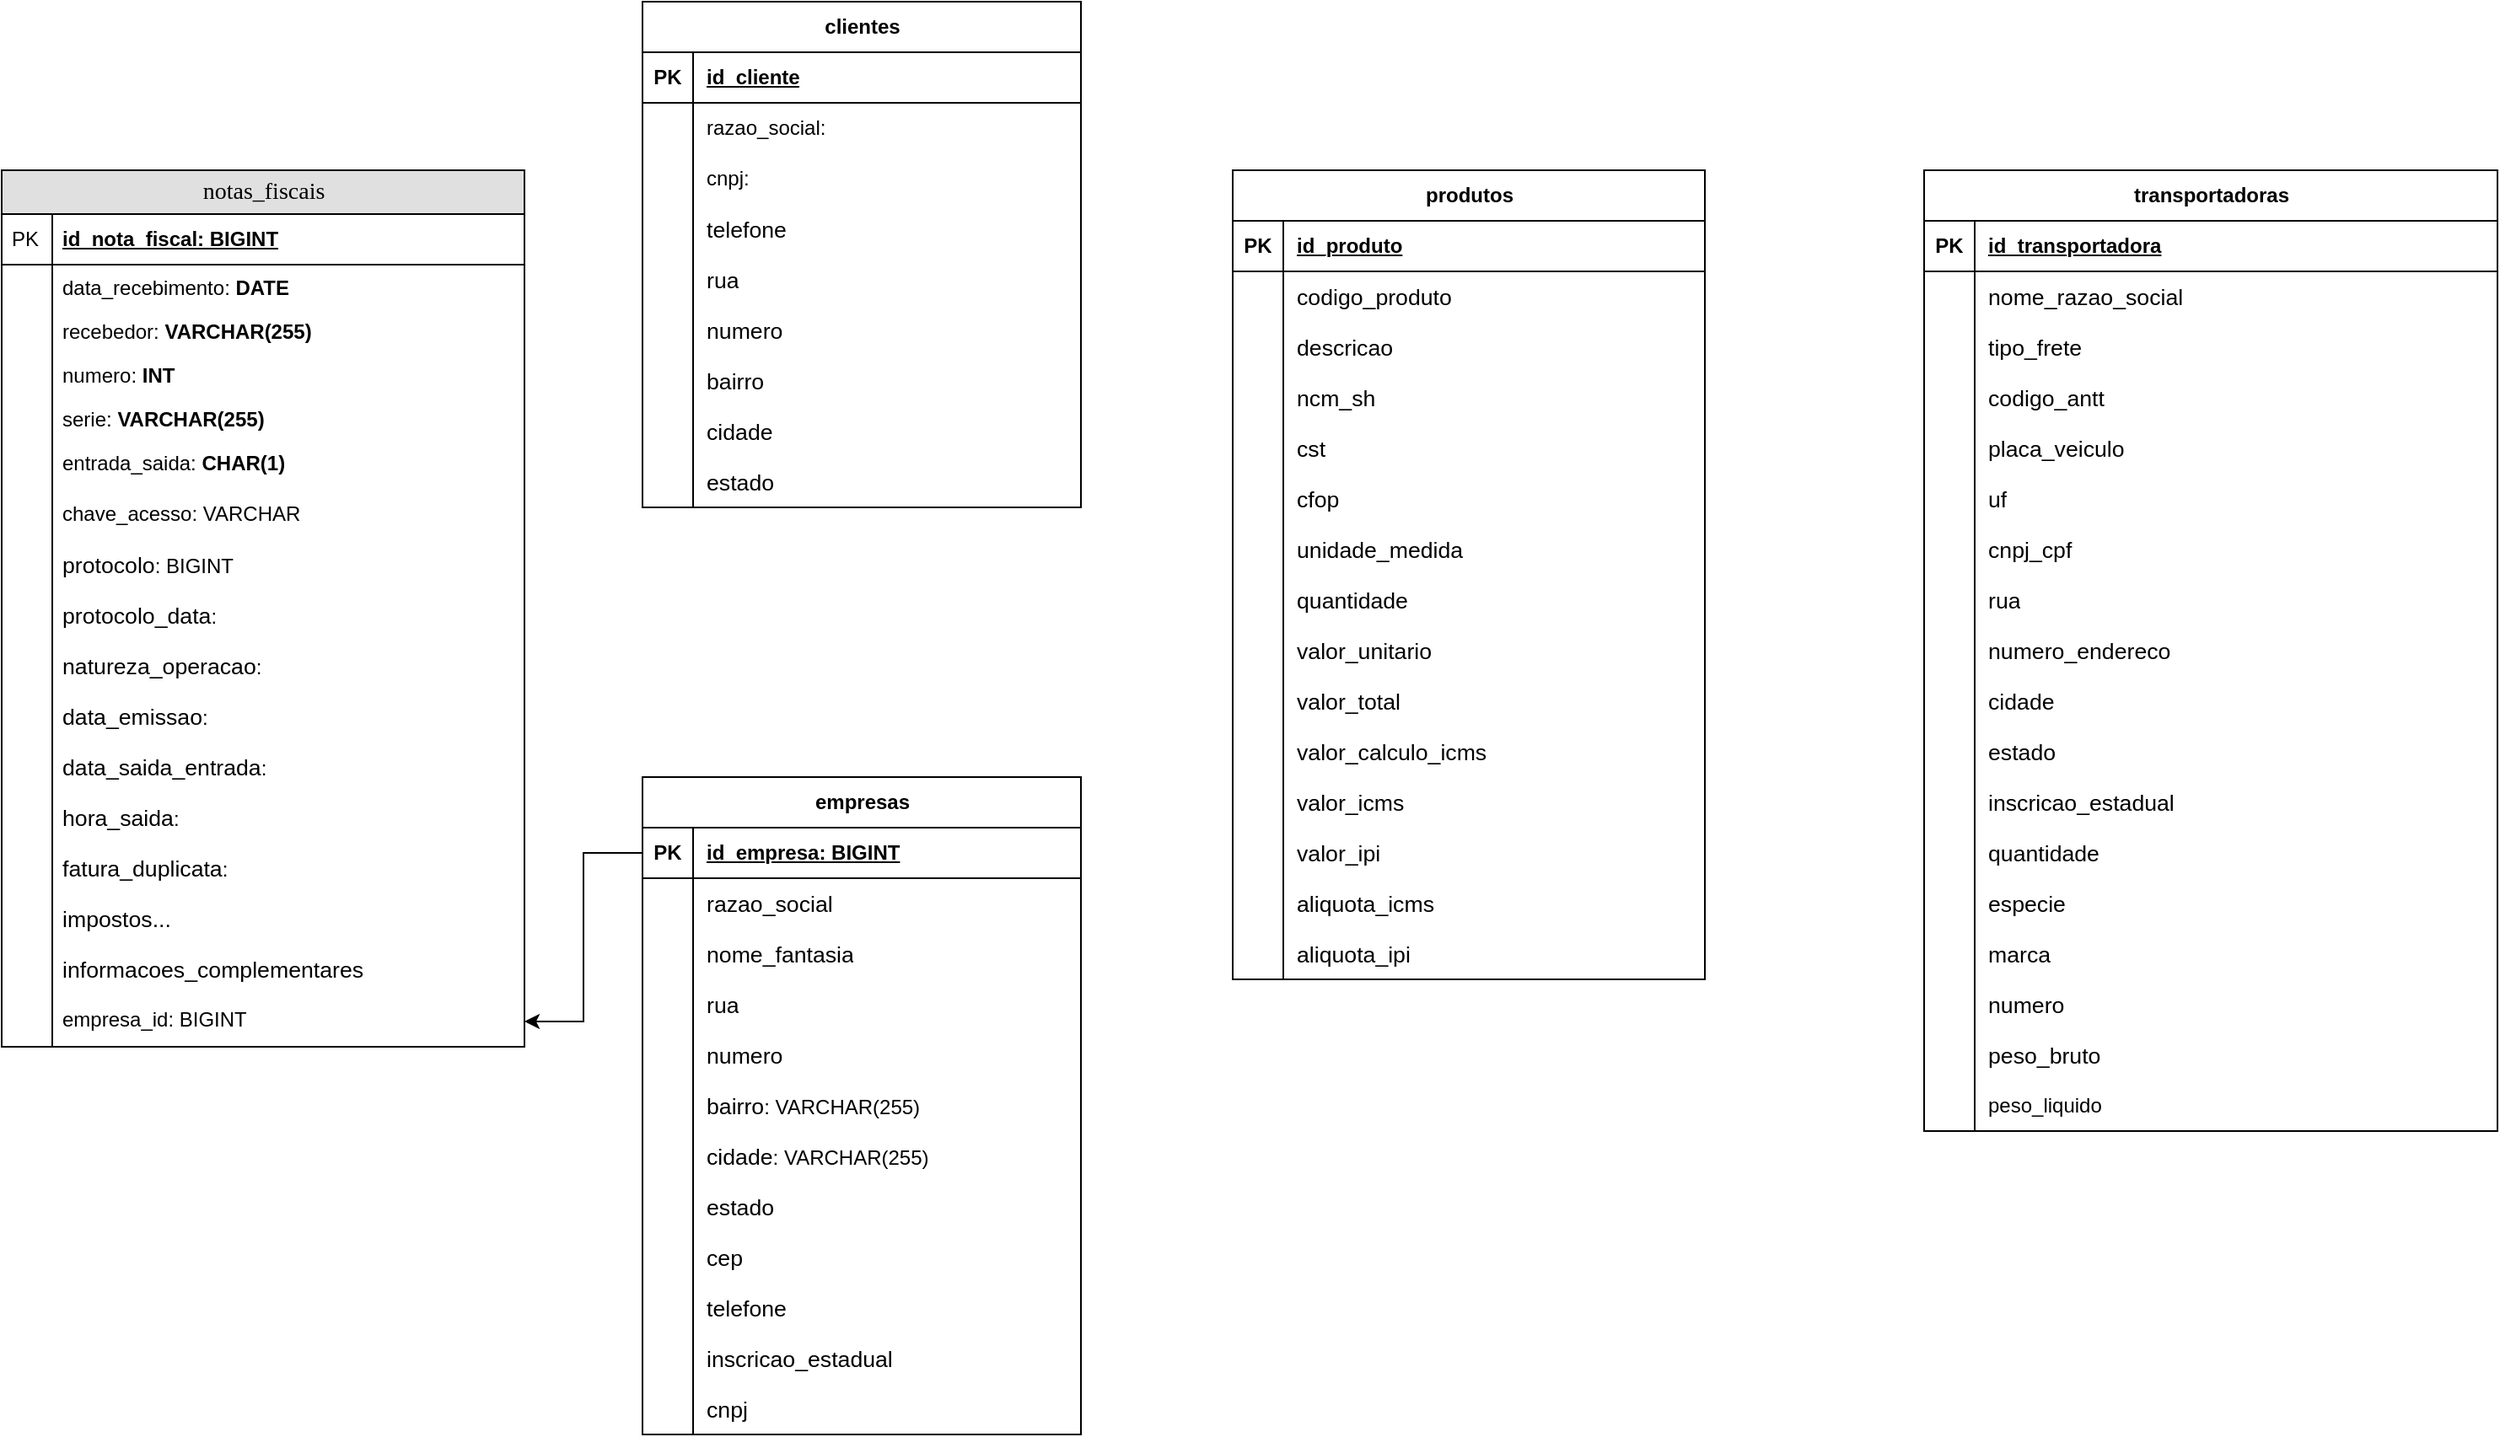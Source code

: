 <mxfile version="26.2.6">
  <diagram name="Page-1" id="e56a1550-8fbb-45ad-956c-1786394a9013">
    <mxGraphModel dx="1231" dy="674" grid="1" gridSize="10" guides="1" tooltips="1" connect="1" arrows="1" fold="1" page="1" pageScale="1" pageWidth="1169" pageHeight="827" background="none" math="0" shadow="0">
      <root>
        <mxCell id="0" />
        <mxCell id="1" parent="0" />
        <mxCell id="2e49270ec7c68f3f-80" value="notas_fiscais" style="swimlane;html=1;fontStyle=0;childLayout=stackLayout;horizontal=1;startSize=26;fillColor=#e0e0e0;horizontalStack=0;resizeParent=1;resizeLast=0;collapsible=1;marginBottom=0;swimlaneFillColor=#ffffff;align=center;rounded=0;shadow=0;comic=0;labelBackgroundColor=none;strokeWidth=1;fontFamily=Verdana;fontSize=14" parent="1" vertex="1">
          <mxGeometry x="40" y="140" width="310" height="520" as="geometry" />
        </mxCell>
        <mxCell id="2e49270ec7c68f3f-81" value="id_nota_fiscal: BIGINT" style="shape=partialRectangle;top=0;left=0;right=0;bottom=1;html=1;align=left;verticalAlign=middle;fillColor=none;spacingLeft=34;spacingRight=4;whiteSpace=wrap;overflow=hidden;rotatable=0;points=[[0,0.5],[1,0.5]];portConstraint=eastwest;dropTarget=0;fontStyle=5;" parent="2e49270ec7c68f3f-80" vertex="1">
          <mxGeometry y="26" width="310" height="30" as="geometry" />
        </mxCell>
        <mxCell id="2e49270ec7c68f3f-82" value="PK" style="shape=partialRectangle;top=0;left=0;bottom=0;html=1;fillColor=none;align=left;verticalAlign=middle;spacingLeft=4;spacingRight=4;whiteSpace=wrap;overflow=hidden;rotatable=0;points=[];portConstraint=eastwest;part=1;" parent="2e49270ec7c68f3f-81" vertex="1" connectable="0">
          <mxGeometry width="30" height="30" as="geometry" />
        </mxCell>
        <mxCell id="2e49270ec7c68f3f-83" value="data_recebimento: &lt;b&gt;DATE&lt;/b&gt;" style="shape=partialRectangle;top=0;left=0;right=0;bottom=0;html=1;align=left;verticalAlign=top;fillColor=none;spacingLeft=34;spacingRight=4;whiteSpace=wrap;overflow=hidden;rotatable=0;points=[[0,0.5],[1,0.5]];portConstraint=eastwest;dropTarget=0;" parent="2e49270ec7c68f3f-80" vertex="1">
          <mxGeometry y="56" width="310" height="26" as="geometry" />
        </mxCell>
        <mxCell id="2e49270ec7c68f3f-84" value="" style="shape=partialRectangle;top=0;left=0;bottom=0;html=1;fillColor=none;align=left;verticalAlign=top;spacingLeft=4;spacingRight=4;whiteSpace=wrap;overflow=hidden;rotatable=0;points=[];portConstraint=eastwest;part=1;" parent="2e49270ec7c68f3f-83" vertex="1" connectable="0">
          <mxGeometry width="30" height="26" as="geometry" />
        </mxCell>
        <mxCell id="2e49270ec7c68f3f-85" value="recebedor: &lt;b&gt;VARCHAR(255)&lt;/b&gt;" style="shape=partialRectangle;top=0;left=0;right=0;bottom=0;html=1;align=left;verticalAlign=top;fillColor=none;spacingLeft=34;spacingRight=4;whiteSpace=wrap;overflow=hidden;rotatable=0;points=[[0,0.5],[1,0.5]];portConstraint=eastwest;dropTarget=0;" parent="2e49270ec7c68f3f-80" vertex="1">
          <mxGeometry y="82" width="310" height="26" as="geometry" />
        </mxCell>
        <mxCell id="2e49270ec7c68f3f-86" value="" style="shape=partialRectangle;top=0;left=0;bottom=0;html=1;fillColor=none;align=left;verticalAlign=top;spacingLeft=4;spacingRight=4;whiteSpace=wrap;overflow=hidden;rotatable=0;points=[];portConstraint=eastwest;part=1;" parent="2e49270ec7c68f3f-85" vertex="1" connectable="0">
          <mxGeometry width="30" height="26" as="geometry" />
        </mxCell>
        <mxCell id="2e49270ec7c68f3f-87" value="numero: &lt;b&gt;INT&lt;/b&gt;" style="shape=partialRectangle;top=0;left=0;right=0;bottom=0;html=1;align=left;verticalAlign=top;fillColor=none;spacingLeft=34;spacingRight=4;whiteSpace=wrap;overflow=hidden;rotatable=0;points=[[0,0.5],[1,0.5]];portConstraint=eastwest;dropTarget=0;" parent="2e49270ec7c68f3f-80" vertex="1">
          <mxGeometry y="108" width="310" height="26" as="geometry" />
        </mxCell>
        <mxCell id="2e49270ec7c68f3f-88" value="" style="shape=partialRectangle;top=0;left=0;bottom=0;html=1;fillColor=none;align=left;verticalAlign=top;spacingLeft=4;spacingRight=4;whiteSpace=wrap;overflow=hidden;rotatable=0;points=[];portConstraint=eastwest;part=1;" parent="2e49270ec7c68f3f-87" vertex="1" connectable="0">
          <mxGeometry width="30" height="26" as="geometry" />
        </mxCell>
        <mxCell id="2e49270ec7c68f3f-89" value="serie: &lt;b&gt;VARCHAR(255)&lt;/b&gt;" style="shape=partialRectangle;top=0;left=0;right=0;bottom=0;html=1;align=left;verticalAlign=top;fillColor=none;spacingLeft=34;spacingRight=4;whiteSpace=wrap;overflow=hidden;rotatable=0;points=[[0,0.5],[1,0.5]];portConstraint=eastwest;dropTarget=0;" parent="2e49270ec7c68f3f-80" vertex="1">
          <mxGeometry y="134" width="310" height="26" as="geometry" />
        </mxCell>
        <mxCell id="2e49270ec7c68f3f-90" value="" style="shape=partialRectangle;top=0;left=0;bottom=0;html=1;fillColor=none;align=left;verticalAlign=top;spacingLeft=4;spacingRight=4;whiteSpace=wrap;overflow=hidden;rotatable=0;points=[];portConstraint=eastwest;part=1;" parent="2e49270ec7c68f3f-89" vertex="1" connectable="0">
          <mxGeometry width="30" height="26" as="geometry" />
        </mxCell>
        <mxCell id="Uja_avXTEm80o_sexW-3-4" value="entrada_saida: &lt;b&gt;CHAR(1)&lt;/b&gt;" style="shape=partialRectangle;top=0;left=0;right=0;bottom=0;html=1;align=left;verticalAlign=top;fillColor=none;spacingLeft=34;spacingRight=4;whiteSpace=wrap;overflow=hidden;rotatable=0;points=[[0,0.5],[1,0.5]];portConstraint=eastwest;dropTarget=0;" vertex="1" parent="2e49270ec7c68f3f-80">
          <mxGeometry y="160" width="310" height="30" as="geometry" />
        </mxCell>
        <mxCell id="Uja_avXTEm80o_sexW-3-5" value="" style="shape=partialRectangle;top=0;left=0;bottom=0;html=1;fillColor=none;align=left;verticalAlign=top;spacingLeft=4;spacingRight=4;whiteSpace=wrap;overflow=hidden;rotatable=0;points=[];portConstraint=eastwest;part=1;" vertex="1" connectable="0" parent="Uja_avXTEm80o_sexW-3-4">
          <mxGeometry width="30" height="30" as="geometry" />
        </mxCell>
        <mxCell id="Uja_avXTEm80o_sexW-3-11" value="chave_acesso: VARCHAR" style="shape=partialRectangle;top=0;left=0;right=0;bottom=0;html=1;align=left;verticalAlign=top;fillColor=none;spacingLeft=34;spacingRight=4;whiteSpace=wrap;overflow=hidden;rotatable=0;points=[[0,0.5],[1,0.5]];portConstraint=eastwest;dropTarget=0;" vertex="1" parent="2e49270ec7c68f3f-80">
          <mxGeometry y="190" width="310" height="30" as="geometry" />
        </mxCell>
        <mxCell id="Uja_avXTEm80o_sexW-3-12" value="" style="shape=partialRectangle;top=0;left=0;bottom=0;html=1;fillColor=none;align=left;verticalAlign=top;spacingLeft=4;spacingRight=4;whiteSpace=wrap;overflow=hidden;rotatable=0;points=[];portConstraint=eastwest;part=1;" vertex="1" connectable="0" parent="Uja_avXTEm80o_sexW-3-11">
          <mxGeometry width="30" height="30" as="geometry" />
        </mxCell>
        <mxCell id="Uja_avXTEm80o_sexW-3-13" value="&lt;span data-sheets-root=&quot;1&quot; style=&quot;font-size:10pt;font-family:Arial;font-style:normal;&quot;&gt;protocolo&lt;/span&gt;: BIGINT" style="shape=partialRectangle;top=0;left=0;right=0;bottom=0;html=1;align=left;verticalAlign=top;fillColor=none;spacingLeft=34;spacingRight=4;whiteSpace=wrap;overflow=hidden;rotatable=0;points=[[0,0.5],[1,0.5]];portConstraint=eastwest;dropTarget=0;" vertex="1" parent="2e49270ec7c68f3f-80">
          <mxGeometry y="220" width="310" height="30" as="geometry" />
        </mxCell>
        <mxCell id="Uja_avXTEm80o_sexW-3-14" value="" style="shape=partialRectangle;top=0;left=0;bottom=0;html=1;fillColor=none;align=left;verticalAlign=top;spacingLeft=4;spacingRight=4;whiteSpace=wrap;overflow=hidden;rotatable=0;points=[];portConstraint=eastwest;part=1;" vertex="1" connectable="0" parent="Uja_avXTEm80o_sexW-3-13">
          <mxGeometry width="30" height="30" as="geometry" />
        </mxCell>
        <mxCell id="Uja_avXTEm80o_sexW-3-15" value="&lt;span data-sheets-root=&quot;1&quot; style=&quot;font-size:10pt;font-family:Arial;font-style:normal;&quot;&gt;protocolo_data&lt;/span&gt;:" style="shape=partialRectangle;top=0;left=0;right=0;bottom=0;html=1;align=left;verticalAlign=top;fillColor=none;spacingLeft=34;spacingRight=4;whiteSpace=wrap;overflow=hidden;rotatable=0;points=[[0,0.5],[1,0.5]];portConstraint=eastwest;dropTarget=0;" vertex="1" parent="2e49270ec7c68f3f-80">
          <mxGeometry y="250" width="310" height="30" as="geometry" />
        </mxCell>
        <mxCell id="Uja_avXTEm80o_sexW-3-16" value="" style="shape=partialRectangle;top=0;left=0;bottom=0;html=1;fillColor=none;align=left;verticalAlign=top;spacingLeft=4;spacingRight=4;whiteSpace=wrap;overflow=hidden;rotatable=0;points=[];portConstraint=eastwest;part=1;" vertex="1" connectable="0" parent="Uja_avXTEm80o_sexW-3-15">
          <mxGeometry width="30" height="30" as="geometry" />
        </mxCell>
        <mxCell id="Uja_avXTEm80o_sexW-3-17" value="&lt;span data-sheets-root=&quot;1&quot; style=&quot;font-size:10pt;font-family:Arial;font-style:normal;&quot;&gt;natureza_operacao&lt;/span&gt;:" style="shape=partialRectangle;top=0;left=0;right=0;bottom=0;html=1;align=left;verticalAlign=top;fillColor=none;spacingLeft=34;spacingRight=4;whiteSpace=wrap;overflow=hidden;rotatable=0;points=[[0,0.5],[1,0.5]];portConstraint=eastwest;dropTarget=0;" vertex="1" parent="2e49270ec7c68f3f-80">
          <mxGeometry y="280" width="310" height="30" as="geometry" />
        </mxCell>
        <mxCell id="Uja_avXTEm80o_sexW-3-18" value="" style="shape=partialRectangle;top=0;left=0;bottom=0;html=1;fillColor=none;align=left;verticalAlign=top;spacingLeft=4;spacingRight=4;whiteSpace=wrap;overflow=hidden;rotatable=0;points=[];portConstraint=eastwest;part=1;" vertex="1" connectable="0" parent="Uja_avXTEm80o_sexW-3-17">
          <mxGeometry width="30" height="30" as="geometry" />
        </mxCell>
        <mxCell id="Uja_avXTEm80o_sexW-3-19" value="&lt;span data-sheets-root=&quot;1&quot; style=&quot;font-size:10pt;font-family:Arial;font-style:normal;&quot;&gt;data_emissao&lt;/span&gt;:" style="shape=partialRectangle;top=0;left=0;right=0;bottom=0;html=1;align=left;verticalAlign=top;fillColor=none;spacingLeft=34;spacingRight=4;whiteSpace=wrap;overflow=hidden;rotatable=0;points=[[0,0.5],[1,0.5]];portConstraint=eastwest;dropTarget=0;" vertex="1" parent="2e49270ec7c68f3f-80">
          <mxGeometry y="310" width="310" height="30" as="geometry" />
        </mxCell>
        <mxCell id="Uja_avXTEm80o_sexW-3-20" value="" style="shape=partialRectangle;top=0;left=0;bottom=0;html=1;fillColor=none;align=left;verticalAlign=top;spacingLeft=4;spacingRight=4;whiteSpace=wrap;overflow=hidden;rotatable=0;points=[];portConstraint=eastwest;part=1;" vertex="1" connectable="0" parent="Uja_avXTEm80o_sexW-3-19">
          <mxGeometry width="30" height="30" as="geometry" />
        </mxCell>
        <mxCell id="Uja_avXTEm80o_sexW-3-21" value="&lt;span data-sheets-root=&quot;1&quot; style=&quot;font-size:10pt;font-family:Arial;font-style:normal;&quot;&gt;data_saida_entrada&lt;/span&gt;:" style="shape=partialRectangle;top=0;left=0;right=0;bottom=0;html=1;align=left;verticalAlign=top;fillColor=none;spacingLeft=34;spacingRight=4;whiteSpace=wrap;overflow=hidden;rotatable=0;points=[[0,0.5],[1,0.5]];portConstraint=eastwest;dropTarget=0;" vertex="1" parent="2e49270ec7c68f3f-80">
          <mxGeometry y="340" width="310" height="30" as="geometry" />
        </mxCell>
        <mxCell id="Uja_avXTEm80o_sexW-3-22" value="" style="shape=partialRectangle;top=0;left=0;bottom=0;html=1;fillColor=none;align=left;verticalAlign=top;spacingLeft=4;spacingRight=4;whiteSpace=wrap;overflow=hidden;rotatable=0;points=[];portConstraint=eastwest;part=1;" vertex="1" connectable="0" parent="Uja_avXTEm80o_sexW-3-21">
          <mxGeometry width="30" height="30" as="geometry" />
        </mxCell>
        <mxCell id="Uja_avXTEm80o_sexW-3-25" value="&lt;span data-sheets-root=&quot;1&quot; style=&quot;font-size:10pt;font-family:Arial;font-style:normal;&quot;&gt;hora_saida&lt;/span&gt;: " style="shape=partialRectangle;top=0;left=0;right=0;bottom=0;html=1;align=left;verticalAlign=top;fillColor=none;spacingLeft=34;spacingRight=4;whiteSpace=wrap;overflow=hidden;rotatable=0;points=[[0,0.5],[1,0.5]];portConstraint=eastwest;dropTarget=0;" vertex="1" parent="2e49270ec7c68f3f-80">
          <mxGeometry y="370" width="310" height="30" as="geometry" />
        </mxCell>
        <mxCell id="Uja_avXTEm80o_sexW-3-26" value="" style="shape=partialRectangle;top=0;left=0;bottom=0;html=1;fillColor=none;align=left;verticalAlign=top;spacingLeft=4;spacingRight=4;whiteSpace=wrap;overflow=hidden;rotatable=0;points=[];portConstraint=eastwest;part=1;" vertex="1" connectable="0" parent="Uja_avXTEm80o_sexW-3-25">
          <mxGeometry width="30" height="30" as="geometry" />
        </mxCell>
        <mxCell id="Uja_avXTEm80o_sexW-3-27" value="&lt;span data-sheets-root=&quot;1&quot; style=&quot;font-size:10pt;font-family:Arial;font-style:normal;&quot;&gt;fatura_duplicata&lt;/span&gt;:" style="shape=partialRectangle;top=0;left=0;right=0;bottom=0;html=1;align=left;verticalAlign=top;fillColor=none;spacingLeft=34;spacingRight=4;whiteSpace=wrap;overflow=hidden;rotatable=0;points=[[0,0.5],[1,0.5]];portConstraint=eastwest;dropTarget=0;" vertex="1" parent="2e49270ec7c68f3f-80">
          <mxGeometry y="400" width="310" height="30" as="geometry" />
        </mxCell>
        <mxCell id="Uja_avXTEm80o_sexW-3-28" value="" style="shape=partialRectangle;top=0;left=0;bottom=0;html=1;fillColor=none;align=left;verticalAlign=top;spacingLeft=4;spacingRight=4;whiteSpace=wrap;overflow=hidden;rotatable=0;points=[];portConstraint=eastwest;part=1;" vertex="1" connectable="0" parent="Uja_avXTEm80o_sexW-3-27">
          <mxGeometry width="30" height="30" as="geometry" />
        </mxCell>
        <mxCell id="Uja_avXTEm80o_sexW-3-29" value="&lt;span data-sheets-root=&quot;1&quot; style=&quot;font-size:10pt;font-family:Arial;font-style:normal;&quot;&gt;impostos...&lt;/span&gt;" style="shape=partialRectangle;top=0;left=0;right=0;bottom=0;html=1;align=left;verticalAlign=top;fillColor=none;spacingLeft=34;spacingRight=4;whiteSpace=wrap;overflow=hidden;rotatable=0;points=[[0,0.5],[1,0.5]];portConstraint=eastwest;dropTarget=0;" vertex="1" parent="2e49270ec7c68f3f-80">
          <mxGeometry y="430" width="310" height="30" as="geometry" />
        </mxCell>
        <mxCell id="Uja_avXTEm80o_sexW-3-30" value="" style="shape=partialRectangle;top=0;left=0;bottom=0;html=1;fillColor=none;align=left;verticalAlign=top;spacingLeft=4;spacingRight=4;whiteSpace=wrap;overflow=hidden;rotatable=0;points=[];portConstraint=eastwest;part=1;" vertex="1" connectable="0" parent="Uja_avXTEm80o_sexW-3-29">
          <mxGeometry width="30" height="30" as="geometry" />
        </mxCell>
        <mxCell id="Uja_avXTEm80o_sexW-3-31" value="&lt;span data-sheets-root=&quot;1&quot; style=&quot;font-size:10pt;font-family:Arial;font-style:normal;&quot;&gt;informacoes_complementares&lt;/span&gt;" style="shape=partialRectangle;top=0;left=0;right=0;bottom=0;html=1;align=left;verticalAlign=top;fillColor=none;spacingLeft=34;spacingRight=4;whiteSpace=wrap;overflow=hidden;rotatable=0;points=[[0,0.5],[1,0.5]];portConstraint=eastwest;dropTarget=0;" vertex="1" parent="2e49270ec7c68f3f-80">
          <mxGeometry y="460" width="310" height="30" as="geometry" />
        </mxCell>
        <mxCell id="Uja_avXTEm80o_sexW-3-32" value="" style="shape=partialRectangle;top=0;left=0;bottom=0;html=1;fillColor=none;align=left;verticalAlign=top;spacingLeft=4;spacingRight=4;whiteSpace=wrap;overflow=hidden;rotatable=0;points=[];portConstraint=eastwest;part=1;" vertex="1" connectable="0" parent="Uja_avXTEm80o_sexW-3-31">
          <mxGeometry width="30" height="30" as="geometry" />
        </mxCell>
        <mxCell id="Uja_avXTEm80o_sexW-3-33" value="empresa_id: BIGINT" style="shape=partialRectangle;top=0;left=0;right=0;bottom=0;html=1;align=left;verticalAlign=top;fillColor=none;spacingLeft=34;spacingRight=4;whiteSpace=wrap;overflow=hidden;rotatable=0;points=[[0,0.5],[1,0.5]];portConstraint=eastwest;dropTarget=0;" vertex="1" parent="2e49270ec7c68f3f-80">
          <mxGeometry y="490" width="310" height="30" as="geometry" />
        </mxCell>
        <mxCell id="Uja_avXTEm80o_sexW-3-34" value="" style="shape=partialRectangle;top=0;left=0;bottom=0;html=1;fillColor=none;align=left;verticalAlign=top;spacingLeft=4;spacingRight=4;whiteSpace=wrap;overflow=hidden;rotatable=0;points=[];portConstraint=eastwest;part=1;" vertex="1" connectable="0" parent="Uja_avXTEm80o_sexW-3-33">
          <mxGeometry width="30" height="30" as="geometry" />
        </mxCell>
        <mxCell id="Uja_avXTEm80o_sexW-3-56" value="clientes" style="shape=table;startSize=30;container=1;collapsible=1;childLayout=tableLayout;fixedRows=1;rowLines=0;fontStyle=1;align=center;resizeLast=1;html=1;" vertex="1" parent="1">
          <mxGeometry x="420" y="40" width="260" height="300" as="geometry" />
        </mxCell>
        <mxCell id="Uja_avXTEm80o_sexW-3-57" value="" style="shape=tableRow;horizontal=0;startSize=0;swimlaneHead=0;swimlaneBody=0;fillColor=none;collapsible=0;dropTarget=0;points=[[0,0.5],[1,0.5]];portConstraint=eastwest;top=0;left=0;right=0;bottom=1;" vertex="1" parent="Uja_avXTEm80o_sexW-3-56">
          <mxGeometry y="30" width="260" height="30" as="geometry" />
        </mxCell>
        <mxCell id="Uja_avXTEm80o_sexW-3-58" value="PK" style="shape=partialRectangle;connectable=0;fillColor=none;top=0;left=0;bottom=0;right=0;fontStyle=1;overflow=hidden;whiteSpace=wrap;html=1;" vertex="1" parent="Uja_avXTEm80o_sexW-3-57">
          <mxGeometry width="30" height="30" as="geometry">
            <mxRectangle width="30" height="30" as="alternateBounds" />
          </mxGeometry>
        </mxCell>
        <mxCell id="Uja_avXTEm80o_sexW-3-59" value="id_cliente" style="shape=partialRectangle;connectable=0;fillColor=none;top=0;left=0;bottom=0;right=0;align=left;spacingLeft=6;fontStyle=5;overflow=hidden;whiteSpace=wrap;html=1;" vertex="1" parent="Uja_avXTEm80o_sexW-3-57">
          <mxGeometry x="30" width="230" height="30" as="geometry">
            <mxRectangle width="230" height="30" as="alternateBounds" />
          </mxGeometry>
        </mxCell>
        <mxCell id="Uja_avXTEm80o_sexW-3-60" value="" style="shape=tableRow;horizontal=0;startSize=0;swimlaneHead=0;swimlaneBody=0;fillColor=none;collapsible=0;dropTarget=0;points=[[0,0.5],[1,0.5]];portConstraint=eastwest;top=0;left=0;right=0;bottom=0;" vertex="1" parent="Uja_avXTEm80o_sexW-3-56">
          <mxGeometry y="60" width="260" height="30" as="geometry" />
        </mxCell>
        <mxCell id="Uja_avXTEm80o_sexW-3-61" value="" style="shape=partialRectangle;connectable=0;fillColor=none;top=0;left=0;bottom=0;right=0;editable=1;overflow=hidden;whiteSpace=wrap;html=1;" vertex="1" parent="Uja_avXTEm80o_sexW-3-60">
          <mxGeometry width="30" height="30" as="geometry">
            <mxRectangle width="30" height="30" as="alternateBounds" />
          </mxGeometry>
        </mxCell>
        <mxCell id="Uja_avXTEm80o_sexW-3-62" value="razao_social:" style="shape=partialRectangle;connectable=0;fillColor=none;top=0;left=0;bottom=0;right=0;align=left;spacingLeft=6;overflow=hidden;whiteSpace=wrap;html=1;" vertex="1" parent="Uja_avXTEm80o_sexW-3-60">
          <mxGeometry x="30" width="230" height="30" as="geometry">
            <mxRectangle width="230" height="30" as="alternateBounds" />
          </mxGeometry>
        </mxCell>
        <mxCell id="Uja_avXTEm80o_sexW-3-63" value="" style="shape=tableRow;horizontal=0;startSize=0;swimlaneHead=0;swimlaneBody=0;fillColor=none;collapsible=0;dropTarget=0;points=[[0,0.5],[1,0.5]];portConstraint=eastwest;top=0;left=0;right=0;bottom=0;" vertex="1" parent="Uja_avXTEm80o_sexW-3-56">
          <mxGeometry y="90" width="260" height="30" as="geometry" />
        </mxCell>
        <mxCell id="Uja_avXTEm80o_sexW-3-64" value="" style="shape=partialRectangle;connectable=0;fillColor=none;top=0;left=0;bottom=0;right=0;editable=1;overflow=hidden;whiteSpace=wrap;html=1;" vertex="1" parent="Uja_avXTEm80o_sexW-3-63">
          <mxGeometry width="30" height="30" as="geometry">
            <mxRectangle width="30" height="30" as="alternateBounds" />
          </mxGeometry>
        </mxCell>
        <mxCell id="Uja_avXTEm80o_sexW-3-65" value="cnpj:" style="shape=partialRectangle;connectable=0;fillColor=none;top=0;left=0;bottom=0;right=0;align=left;spacingLeft=6;overflow=hidden;whiteSpace=wrap;html=1;" vertex="1" parent="Uja_avXTEm80o_sexW-3-63">
          <mxGeometry x="30" width="230" height="30" as="geometry">
            <mxRectangle width="230" height="30" as="alternateBounds" />
          </mxGeometry>
        </mxCell>
        <mxCell id="Uja_avXTEm80o_sexW-3-66" value="" style="shape=tableRow;horizontal=0;startSize=0;swimlaneHead=0;swimlaneBody=0;fillColor=none;collapsible=0;dropTarget=0;points=[[0,0.5],[1,0.5]];portConstraint=eastwest;top=0;left=0;right=0;bottom=0;" vertex="1" parent="Uja_avXTEm80o_sexW-3-56">
          <mxGeometry y="120" width="260" height="30" as="geometry" />
        </mxCell>
        <mxCell id="Uja_avXTEm80o_sexW-3-67" value="" style="shape=partialRectangle;connectable=0;fillColor=none;top=0;left=0;bottom=0;right=0;editable=1;overflow=hidden;whiteSpace=wrap;html=1;" vertex="1" parent="Uja_avXTEm80o_sexW-3-66">
          <mxGeometry width="30" height="30" as="geometry">
            <mxRectangle width="30" height="30" as="alternateBounds" />
          </mxGeometry>
        </mxCell>
        <mxCell id="Uja_avXTEm80o_sexW-3-68" value="&lt;span data-sheets-root=&quot;1&quot; style=&quot;font-size:10pt;font-family:Arial;font-style:normal;&quot;&gt;telefone&lt;/span&gt;" style="shape=partialRectangle;connectable=0;fillColor=none;top=0;left=0;bottom=0;right=0;align=left;spacingLeft=6;overflow=hidden;whiteSpace=wrap;html=1;" vertex="1" parent="Uja_avXTEm80o_sexW-3-66">
          <mxGeometry x="30" width="230" height="30" as="geometry">
            <mxRectangle width="230" height="30" as="alternateBounds" />
          </mxGeometry>
        </mxCell>
        <mxCell id="Uja_avXTEm80o_sexW-3-82" value="" style="shape=tableRow;horizontal=0;startSize=0;swimlaneHead=0;swimlaneBody=0;fillColor=none;collapsible=0;dropTarget=0;points=[[0,0.5],[1,0.5]];portConstraint=eastwest;top=0;left=0;right=0;bottom=0;" vertex="1" parent="Uja_avXTEm80o_sexW-3-56">
          <mxGeometry y="150" width="260" height="30" as="geometry" />
        </mxCell>
        <mxCell id="Uja_avXTEm80o_sexW-3-83" value="" style="shape=partialRectangle;connectable=0;fillColor=none;top=0;left=0;bottom=0;right=0;editable=1;overflow=hidden;whiteSpace=wrap;html=1;" vertex="1" parent="Uja_avXTEm80o_sexW-3-82">
          <mxGeometry width="30" height="30" as="geometry">
            <mxRectangle width="30" height="30" as="alternateBounds" />
          </mxGeometry>
        </mxCell>
        <mxCell id="Uja_avXTEm80o_sexW-3-84" value="&lt;span data-sheets-root=&quot;1&quot; style=&quot;font-size:10pt;font-family:Arial;font-style:normal;&quot;&gt;rua&lt;/span&gt;" style="shape=partialRectangle;connectable=0;fillColor=none;top=0;left=0;bottom=0;right=0;align=left;spacingLeft=6;overflow=hidden;whiteSpace=wrap;html=1;" vertex="1" parent="Uja_avXTEm80o_sexW-3-82">
          <mxGeometry x="30" width="230" height="30" as="geometry">
            <mxRectangle width="230" height="30" as="alternateBounds" />
          </mxGeometry>
        </mxCell>
        <mxCell id="Uja_avXTEm80o_sexW-3-85" value="" style="shape=tableRow;horizontal=0;startSize=0;swimlaneHead=0;swimlaneBody=0;fillColor=none;collapsible=0;dropTarget=0;points=[[0,0.5],[1,0.5]];portConstraint=eastwest;top=0;left=0;right=0;bottom=0;" vertex="1" parent="Uja_avXTEm80o_sexW-3-56">
          <mxGeometry y="180" width="260" height="30" as="geometry" />
        </mxCell>
        <mxCell id="Uja_avXTEm80o_sexW-3-86" value="" style="shape=partialRectangle;connectable=0;fillColor=none;top=0;left=0;bottom=0;right=0;editable=1;overflow=hidden;whiteSpace=wrap;html=1;" vertex="1" parent="Uja_avXTEm80o_sexW-3-85">
          <mxGeometry width="30" height="30" as="geometry">
            <mxRectangle width="30" height="30" as="alternateBounds" />
          </mxGeometry>
        </mxCell>
        <mxCell id="Uja_avXTEm80o_sexW-3-87" value="&lt;span data-sheets-root=&quot;1&quot; style=&quot;font-size:10pt;font-family:Arial;font-style:normal;&quot;&gt;numero&lt;/span&gt;" style="shape=partialRectangle;connectable=0;fillColor=none;top=0;left=0;bottom=0;right=0;align=left;spacingLeft=6;overflow=hidden;whiteSpace=wrap;html=1;" vertex="1" parent="Uja_avXTEm80o_sexW-3-85">
          <mxGeometry x="30" width="230" height="30" as="geometry">
            <mxRectangle width="230" height="30" as="alternateBounds" />
          </mxGeometry>
        </mxCell>
        <mxCell id="Uja_avXTEm80o_sexW-3-88" value="" style="shape=tableRow;horizontal=0;startSize=0;swimlaneHead=0;swimlaneBody=0;fillColor=none;collapsible=0;dropTarget=0;points=[[0,0.5],[1,0.5]];portConstraint=eastwest;top=0;left=0;right=0;bottom=0;" vertex="1" parent="Uja_avXTEm80o_sexW-3-56">
          <mxGeometry y="210" width="260" height="30" as="geometry" />
        </mxCell>
        <mxCell id="Uja_avXTEm80o_sexW-3-89" value="" style="shape=partialRectangle;connectable=0;fillColor=none;top=0;left=0;bottom=0;right=0;editable=1;overflow=hidden;whiteSpace=wrap;html=1;" vertex="1" parent="Uja_avXTEm80o_sexW-3-88">
          <mxGeometry width="30" height="30" as="geometry">
            <mxRectangle width="30" height="30" as="alternateBounds" />
          </mxGeometry>
        </mxCell>
        <mxCell id="Uja_avXTEm80o_sexW-3-90" value="&lt;span data-sheets-root=&quot;1&quot; style=&quot;font-size:10pt;font-family:Arial;font-style:normal;&quot;&gt;bairro&lt;/span&gt;" style="shape=partialRectangle;connectable=0;fillColor=none;top=0;left=0;bottom=0;right=0;align=left;spacingLeft=6;overflow=hidden;whiteSpace=wrap;html=1;" vertex="1" parent="Uja_avXTEm80o_sexW-3-88">
          <mxGeometry x="30" width="230" height="30" as="geometry">
            <mxRectangle width="230" height="30" as="alternateBounds" />
          </mxGeometry>
        </mxCell>
        <mxCell id="Uja_avXTEm80o_sexW-3-91" value="" style="shape=tableRow;horizontal=0;startSize=0;swimlaneHead=0;swimlaneBody=0;fillColor=none;collapsible=0;dropTarget=0;points=[[0,0.5],[1,0.5]];portConstraint=eastwest;top=0;left=0;right=0;bottom=0;" vertex="1" parent="Uja_avXTEm80o_sexW-3-56">
          <mxGeometry y="240" width="260" height="30" as="geometry" />
        </mxCell>
        <mxCell id="Uja_avXTEm80o_sexW-3-92" value="" style="shape=partialRectangle;connectable=0;fillColor=none;top=0;left=0;bottom=0;right=0;editable=1;overflow=hidden;whiteSpace=wrap;html=1;" vertex="1" parent="Uja_avXTEm80o_sexW-3-91">
          <mxGeometry width="30" height="30" as="geometry">
            <mxRectangle width="30" height="30" as="alternateBounds" />
          </mxGeometry>
        </mxCell>
        <mxCell id="Uja_avXTEm80o_sexW-3-93" value="&lt;span data-sheets-root=&quot;1&quot; style=&quot;font-size:10pt;font-family:Arial;font-style:normal;&quot;&gt;cidade&lt;/span&gt;" style="shape=partialRectangle;connectable=0;fillColor=none;top=0;left=0;bottom=0;right=0;align=left;spacingLeft=6;overflow=hidden;whiteSpace=wrap;html=1;" vertex="1" parent="Uja_avXTEm80o_sexW-3-91">
          <mxGeometry x="30" width="230" height="30" as="geometry">
            <mxRectangle width="230" height="30" as="alternateBounds" />
          </mxGeometry>
        </mxCell>
        <mxCell id="Uja_avXTEm80o_sexW-3-94" value="" style="shape=tableRow;horizontal=0;startSize=0;swimlaneHead=0;swimlaneBody=0;fillColor=none;collapsible=0;dropTarget=0;points=[[0,0.5],[1,0.5]];portConstraint=eastwest;top=0;left=0;right=0;bottom=0;" vertex="1" parent="Uja_avXTEm80o_sexW-3-56">
          <mxGeometry y="270" width="260" height="30" as="geometry" />
        </mxCell>
        <mxCell id="Uja_avXTEm80o_sexW-3-95" value="" style="shape=partialRectangle;connectable=0;fillColor=none;top=0;left=0;bottom=0;right=0;editable=1;overflow=hidden;whiteSpace=wrap;html=1;" vertex="1" parent="Uja_avXTEm80o_sexW-3-94">
          <mxGeometry width="30" height="30" as="geometry">
            <mxRectangle width="30" height="30" as="alternateBounds" />
          </mxGeometry>
        </mxCell>
        <mxCell id="Uja_avXTEm80o_sexW-3-96" value="&lt;span data-sheets-root=&quot;1&quot; style=&quot;font-size:10pt;font-family:Arial;font-style:normal;&quot;&gt;estado&lt;/span&gt;" style="shape=partialRectangle;connectable=0;fillColor=none;top=0;left=0;bottom=0;right=0;align=left;spacingLeft=6;overflow=hidden;whiteSpace=wrap;html=1;" vertex="1" parent="Uja_avXTEm80o_sexW-3-94">
          <mxGeometry x="30" width="230" height="30" as="geometry">
            <mxRectangle width="230" height="30" as="alternateBounds" />
          </mxGeometry>
        </mxCell>
        <mxCell id="Uja_avXTEm80o_sexW-3-100" value="empresas" style="shape=table;startSize=30;container=1;collapsible=1;childLayout=tableLayout;fixedRows=1;rowLines=0;fontStyle=1;align=center;resizeLast=1;html=1;" vertex="1" parent="1">
          <mxGeometry x="420" y="500" width="260" height="390" as="geometry" />
        </mxCell>
        <mxCell id="Uja_avXTEm80o_sexW-3-101" value="" style="shape=tableRow;horizontal=0;startSize=0;swimlaneHead=0;swimlaneBody=0;fillColor=none;collapsible=0;dropTarget=0;points=[[0,0.5],[1,0.5]];portConstraint=eastwest;top=0;left=0;right=0;bottom=1;" vertex="1" parent="Uja_avXTEm80o_sexW-3-100">
          <mxGeometry y="30" width="260" height="30" as="geometry" />
        </mxCell>
        <mxCell id="Uja_avXTEm80o_sexW-3-102" value="PK" style="shape=partialRectangle;connectable=0;fillColor=none;top=0;left=0;bottom=0;right=0;fontStyle=1;overflow=hidden;whiteSpace=wrap;html=1;" vertex="1" parent="Uja_avXTEm80o_sexW-3-101">
          <mxGeometry width="30" height="30" as="geometry">
            <mxRectangle width="30" height="30" as="alternateBounds" />
          </mxGeometry>
        </mxCell>
        <mxCell id="Uja_avXTEm80o_sexW-3-103" value="id_empresa: BIGINT" style="shape=partialRectangle;connectable=0;fillColor=none;top=0;left=0;bottom=0;right=0;align=left;spacingLeft=6;fontStyle=5;overflow=hidden;whiteSpace=wrap;html=1;" vertex="1" parent="Uja_avXTEm80o_sexW-3-101">
          <mxGeometry x="30" width="230" height="30" as="geometry">
            <mxRectangle width="230" height="30" as="alternateBounds" />
          </mxGeometry>
        </mxCell>
        <mxCell id="Uja_avXTEm80o_sexW-3-104" value="" style="shape=tableRow;horizontal=0;startSize=0;swimlaneHead=0;swimlaneBody=0;fillColor=none;collapsible=0;dropTarget=0;points=[[0,0.5],[1,0.5]];portConstraint=eastwest;top=0;left=0;right=0;bottom=0;" vertex="1" parent="Uja_avXTEm80o_sexW-3-100">
          <mxGeometry y="60" width="260" height="30" as="geometry" />
        </mxCell>
        <mxCell id="Uja_avXTEm80o_sexW-3-105" value="" style="shape=partialRectangle;connectable=0;fillColor=none;top=0;left=0;bottom=0;right=0;editable=1;overflow=hidden;whiteSpace=wrap;html=1;" vertex="1" parent="Uja_avXTEm80o_sexW-3-104">
          <mxGeometry width="30" height="30" as="geometry">
            <mxRectangle width="30" height="30" as="alternateBounds" />
          </mxGeometry>
        </mxCell>
        <mxCell id="Uja_avXTEm80o_sexW-3-106" value="&lt;span data-sheets-root=&quot;1&quot; style=&quot;font-size:10pt;font-family:Arial;font-style:normal;&quot;&gt;razao_social&lt;/span&gt;" style="shape=partialRectangle;connectable=0;fillColor=none;top=0;left=0;bottom=0;right=0;align=left;spacingLeft=6;overflow=hidden;whiteSpace=wrap;html=1;" vertex="1" parent="Uja_avXTEm80o_sexW-3-104">
          <mxGeometry x="30" width="230" height="30" as="geometry">
            <mxRectangle width="230" height="30" as="alternateBounds" />
          </mxGeometry>
        </mxCell>
        <mxCell id="Uja_avXTEm80o_sexW-3-107" value="" style="shape=tableRow;horizontal=0;startSize=0;swimlaneHead=0;swimlaneBody=0;fillColor=none;collapsible=0;dropTarget=0;points=[[0,0.5],[1,0.5]];portConstraint=eastwest;top=0;left=0;right=0;bottom=0;" vertex="1" parent="Uja_avXTEm80o_sexW-3-100">
          <mxGeometry y="90" width="260" height="30" as="geometry" />
        </mxCell>
        <mxCell id="Uja_avXTEm80o_sexW-3-108" value="" style="shape=partialRectangle;connectable=0;fillColor=none;top=0;left=0;bottom=0;right=0;editable=1;overflow=hidden;whiteSpace=wrap;html=1;" vertex="1" parent="Uja_avXTEm80o_sexW-3-107">
          <mxGeometry width="30" height="30" as="geometry">
            <mxRectangle width="30" height="30" as="alternateBounds" />
          </mxGeometry>
        </mxCell>
        <mxCell id="Uja_avXTEm80o_sexW-3-109" value="&lt;span data-sheets-root=&quot;1&quot; style=&quot;font-size:10pt;font-family:Arial;font-style:normal;&quot;&gt;nome_fantasia&lt;/span&gt;" style="shape=partialRectangle;connectable=0;fillColor=none;top=0;left=0;bottom=0;right=0;align=left;spacingLeft=6;overflow=hidden;whiteSpace=wrap;html=1;" vertex="1" parent="Uja_avXTEm80o_sexW-3-107">
          <mxGeometry x="30" width="230" height="30" as="geometry">
            <mxRectangle width="230" height="30" as="alternateBounds" />
          </mxGeometry>
        </mxCell>
        <mxCell id="Uja_avXTEm80o_sexW-3-110" value="" style="shape=tableRow;horizontal=0;startSize=0;swimlaneHead=0;swimlaneBody=0;fillColor=none;collapsible=0;dropTarget=0;points=[[0,0.5],[1,0.5]];portConstraint=eastwest;top=0;left=0;right=0;bottom=0;" vertex="1" parent="Uja_avXTEm80o_sexW-3-100">
          <mxGeometry y="120" width="260" height="30" as="geometry" />
        </mxCell>
        <mxCell id="Uja_avXTEm80o_sexW-3-111" value="" style="shape=partialRectangle;connectable=0;fillColor=none;top=0;left=0;bottom=0;right=0;editable=1;overflow=hidden;whiteSpace=wrap;html=1;" vertex="1" parent="Uja_avXTEm80o_sexW-3-110">
          <mxGeometry width="30" height="30" as="geometry">
            <mxRectangle width="30" height="30" as="alternateBounds" />
          </mxGeometry>
        </mxCell>
        <mxCell id="Uja_avXTEm80o_sexW-3-112" value="&lt;span data-sheets-root=&quot;1&quot; style=&quot;font-size:10pt;font-family:Arial;font-style:normal;&quot;&gt;rua&lt;/span&gt;" style="shape=partialRectangle;connectable=0;fillColor=none;top=0;left=0;bottom=0;right=0;align=left;spacingLeft=6;overflow=hidden;whiteSpace=wrap;html=1;" vertex="1" parent="Uja_avXTEm80o_sexW-3-110">
          <mxGeometry x="30" width="230" height="30" as="geometry">
            <mxRectangle width="230" height="30" as="alternateBounds" />
          </mxGeometry>
        </mxCell>
        <mxCell id="Uja_avXTEm80o_sexW-3-113" value="" style="shape=tableRow;horizontal=0;startSize=0;swimlaneHead=0;swimlaneBody=0;fillColor=none;collapsible=0;dropTarget=0;points=[[0,0.5],[1,0.5]];portConstraint=eastwest;top=0;left=0;right=0;bottom=0;" vertex="1" parent="Uja_avXTEm80o_sexW-3-100">
          <mxGeometry y="150" width="260" height="30" as="geometry" />
        </mxCell>
        <mxCell id="Uja_avXTEm80o_sexW-3-114" value="" style="shape=partialRectangle;connectable=0;fillColor=none;top=0;left=0;bottom=0;right=0;editable=1;overflow=hidden;whiteSpace=wrap;html=1;" vertex="1" parent="Uja_avXTEm80o_sexW-3-113">
          <mxGeometry width="30" height="30" as="geometry">
            <mxRectangle width="30" height="30" as="alternateBounds" />
          </mxGeometry>
        </mxCell>
        <mxCell id="Uja_avXTEm80o_sexW-3-115" value="&lt;span data-sheets-root=&quot;1&quot; style=&quot;font-size:10pt;font-family:Arial;font-style:normal;&quot;&gt;numero&lt;/span&gt;" style="shape=partialRectangle;connectable=0;fillColor=none;top=0;left=0;bottom=0;right=0;align=left;spacingLeft=6;overflow=hidden;whiteSpace=wrap;html=1;" vertex="1" parent="Uja_avXTEm80o_sexW-3-113">
          <mxGeometry x="30" width="230" height="30" as="geometry">
            <mxRectangle width="230" height="30" as="alternateBounds" />
          </mxGeometry>
        </mxCell>
        <mxCell id="Uja_avXTEm80o_sexW-3-116" value="" style="shape=tableRow;horizontal=0;startSize=0;swimlaneHead=0;swimlaneBody=0;fillColor=none;collapsible=0;dropTarget=0;points=[[0,0.5],[1,0.5]];portConstraint=eastwest;top=0;left=0;right=0;bottom=0;" vertex="1" parent="Uja_avXTEm80o_sexW-3-100">
          <mxGeometry y="180" width="260" height="30" as="geometry" />
        </mxCell>
        <mxCell id="Uja_avXTEm80o_sexW-3-117" value="" style="shape=partialRectangle;connectable=0;fillColor=none;top=0;left=0;bottom=0;right=0;editable=1;overflow=hidden;whiteSpace=wrap;html=1;" vertex="1" parent="Uja_avXTEm80o_sexW-3-116">
          <mxGeometry width="30" height="30" as="geometry">
            <mxRectangle width="30" height="30" as="alternateBounds" />
          </mxGeometry>
        </mxCell>
        <mxCell id="Uja_avXTEm80o_sexW-3-118" value="&lt;span data-sheets-root=&quot;1&quot; style=&quot;font-size:10pt;font-family:Arial;font-style:normal;&quot;&gt;bairro&lt;/span&gt;: VARCHAR(255)" style="shape=partialRectangle;connectable=0;fillColor=none;top=0;left=0;bottom=0;right=0;align=left;spacingLeft=6;overflow=hidden;whiteSpace=wrap;html=1;" vertex="1" parent="Uja_avXTEm80o_sexW-3-116">
          <mxGeometry x="30" width="230" height="30" as="geometry">
            <mxRectangle width="230" height="30" as="alternateBounds" />
          </mxGeometry>
        </mxCell>
        <mxCell id="Uja_avXTEm80o_sexW-3-119" value="" style="shape=tableRow;horizontal=0;startSize=0;swimlaneHead=0;swimlaneBody=0;fillColor=none;collapsible=0;dropTarget=0;points=[[0,0.5],[1,0.5]];portConstraint=eastwest;top=0;left=0;right=0;bottom=0;" vertex="1" parent="Uja_avXTEm80o_sexW-3-100">
          <mxGeometry y="210" width="260" height="30" as="geometry" />
        </mxCell>
        <mxCell id="Uja_avXTEm80o_sexW-3-120" value="" style="shape=partialRectangle;connectable=0;fillColor=none;top=0;left=0;bottom=0;right=0;editable=1;overflow=hidden;whiteSpace=wrap;html=1;" vertex="1" parent="Uja_avXTEm80o_sexW-3-119">
          <mxGeometry width="30" height="30" as="geometry">
            <mxRectangle width="30" height="30" as="alternateBounds" />
          </mxGeometry>
        </mxCell>
        <mxCell id="Uja_avXTEm80o_sexW-3-121" value="&lt;span data-sheets-root=&quot;1&quot; style=&quot;font-size:10pt;font-family:Arial;font-style:normal;&quot;&gt;cidade&lt;/span&gt;: VARCHAR(255)" style="shape=partialRectangle;connectable=0;fillColor=none;top=0;left=0;bottom=0;right=0;align=left;spacingLeft=6;overflow=hidden;whiteSpace=wrap;html=1;" vertex="1" parent="Uja_avXTEm80o_sexW-3-119">
          <mxGeometry x="30" width="230" height="30" as="geometry">
            <mxRectangle width="230" height="30" as="alternateBounds" />
          </mxGeometry>
        </mxCell>
        <mxCell id="Uja_avXTEm80o_sexW-3-122" value="" style="shape=tableRow;horizontal=0;startSize=0;swimlaneHead=0;swimlaneBody=0;fillColor=none;collapsible=0;dropTarget=0;points=[[0,0.5],[1,0.5]];portConstraint=eastwest;top=0;left=0;right=0;bottom=0;" vertex="1" parent="Uja_avXTEm80o_sexW-3-100">
          <mxGeometry y="240" width="260" height="30" as="geometry" />
        </mxCell>
        <mxCell id="Uja_avXTEm80o_sexW-3-123" value="" style="shape=partialRectangle;connectable=0;fillColor=none;top=0;left=0;bottom=0;right=0;editable=1;overflow=hidden;whiteSpace=wrap;html=1;" vertex="1" parent="Uja_avXTEm80o_sexW-3-122">
          <mxGeometry width="30" height="30" as="geometry">
            <mxRectangle width="30" height="30" as="alternateBounds" />
          </mxGeometry>
        </mxCell>
        <mxCell id="Uja_avXTEm80o_sexW-3-124" value="&lt;span data-sheets-root=&quot;1&quot; style=&quot;font-size:10pt;font-family:Arial;font-style:normal;&quot;&gt;estado&lt;/span&gt;" style="shape=partialRectangle;connectable=0;fillColor=none;top=0;left=0;bottom=0;right=0;align=left;spacingLeft=6;overflow=hidden;whiteSpace=wrap;html=1;" vertex="1" parent="Uja_avXTEm80o_sexW-3-122">
          <mxGeometry x="30" width="230" height="30" as="geometry">
            <mxRectangle width="230" height="30" as="alternateBounds" />
          </mxGeometry>
        </mxCell>
        <mxCell id="Uja_avXTEm80o_sexW-3-125" value="" style="shape=tableRow;horizontal=0;startSize=0;swimlaneHead=0;swimlaneBody=0;fillColor=none;collapsible=0;dropTarget=0;points=[[0,0.5],[1,0.5]];portConstraint=eastwest;top=0;left=0;right=0;bottom=0;" vertex="1" parent="Uja_avXTEm80o_sexW-3-100">
          <mxGeometry y="270" width="260" height="30" as="geometry" />
        </mxCell>
        <mxCell id="Uja_avXTEm80o_sexW-3-126" value="" style="shape=partialRectangle;connectable=0;fillColor=none;top=0;left=0;bottom=0;right=0;editable=1;overflow=hidden;whiteSpace=wrap;html=1;" vertex="1" parent="Uja_avXTEm80o_sexW-3-125">
          <mxGeometry width="30" height="30" as="geometry">
            <mxRectangle width="30" height="30" as="alternateBounds" />
          </mxGeometry>
        </mxCell>
        <mxCell id="Uja_avXTEm80o_sexW-3-127" value="&lt;span data-sheets-root=&quot;1&quot; style=&quot;font-size:10pt;font-family:Arial;font-style:normal;&quot;&gt;cep&lt;/span&gt;" style="shape=partialRectangle;connectable=0;fillColor=none;top=0;left=0;bottom=0;right=0;align=left;spacingLeft=6;overflow=hidden;whiteSpace=wrap;html=1;" vertex="1" parent="Uja_avXTEm80o_sexW-3-125">
          <mxGeometry x="30" width="230" height="30" as="geometry">
            <mxRectangle width="230" height="30" as="alternateBounds" />
          </mxGeometry>
        </mxCell>
        <mxCell id="Uja_avXTEm80o_sexW-3-128" value="" style="shape=tableRow;horizontal=0;startSize=0;swimlaneHead=0;swimlaneBody=0;fillColor=none;collapsible=0;dropTarget=0;points=[[0,0.5],[1,0.5]];portConstraint=eastwest;top=0;left=0;right=0;bottom=0;" vertex="1" parent="Uja_avXTEm80o_sexW-3-100">
          <mxGeometry y="300" width="260" height="30" as="geometry" />
        </mxCell>
        <mxCell id="Uja_avXTEm80o_sexW-3-129" value="" style="shape=partialRectangle;connectable=0;fillColor=none;top=0;left=0;bottom=0;right=0;editable=1;overflow=hidden;whiteSpace=wrap;html=1;" vertex="1" parent="Uja_avXTEm80o_sexW-3-128">
          <mxGeometry width="30" height="30" as="geometry">
            <mxRectangle width="30" height="30" as="alternateBounds" />
          </mxGeometry>
        </mxCell>
        <mxCell id="Uja_avXTEm80o_sexW-3-130" value="&lt;span data-sheets-root=&quot;1&quot; style=&quot;font-size:10pt;font-family:Arial;font-style:normal;&quot;&gt;telefone&lt;/span&gt;" style="shape=partialRectangle;connectable=0;fillColor=none;top=0;left=0;bottom=0;right=0;align=left;spacingLeft=6;overflow=hidden;whiteSpace=wrap;html=1;" vertex="1" parent="Uja_avXTEm80o_sexW-3-128">
          <mxGeometry x="30" width="230" height="30" as="geometry">
            <mxRectangle width="230" height="30" as="alternateBounds" />
          </mxGeometry>
        </mxCell>
        <mxCell id="Uja_avXTEm80o_sexW-3-131" value="" style="shape=tableRow;horizontal=0;startSize=0;swimlaneHead=0;swimlaneBody=0;fillColor=none;collapsible=0;dropTarget=0;points=[[0,0.5],[1,0.5]];portConstraint=eastwest;top=0;left=0;right=0;bottom=0;" vertex="1" parent="Uja_avXTEm80o_sexW-3-100">
          <mxGeometry y="330" width="260" height="30" as="geometry" />
        </mxCell>
        <mxCell id="Uja_avXTEm80o_sexW-3-132" value="" style="shape=partialRectangle;connectable=0;fillColor=none;top=0;left=0;bottom=0;right=0;editable=1;overflow=hidden;whiteSpace=wrap;html=1;" vertex="1" parent="Uja_avXTEm80o_sexW-3-131">
          <mxGeometry width="30" height="30" as="geometry">
            <mxRectangle width="30" height="30" as="alternateBounds" />
          </mxGeometry>
        </mxCell>
        <mxCell id="Uja_avXTEm80o_sexW-3-133" value="&lt;span data-sheets-root=&quot;1&quot; style=&quot;font-size:10pt;font-family:Arial;font-style:normal;&quot;&gt;inscricao_estadual&lt;/span&gt;" style="shape=partialRectangle;connectable=0;fillColor=none;top=0;left=0;bottom=0;right=0;align=left;spacingLeft=6;overflow=hidden;whiteSpace=wrap;html=1;" vertex="1" parent="Uja_avXTEm80o_sexW-3-131">
          <mxGeometry x="30" width="230" height="30" as="geometry">
            <mxRectangle width="230" height="30" as="alternateBounds" />
          </mxGeometry>
        </mxCell>
        <mxCell id="Uja_avXTEm80o_sexW-3-134" value="" style="shape=tableRow;horizontal=0;startSize=0;swimlaneHead=0;swimlaneBody=0;fillColor=none;collapsible=0;dropTarget=0;points=[[0,0.5],[1,0.5]];portConstraint=eastwest;top=0;left=0;right=0;bottom=0;" vertex="1" parent="Uja_avXTEm80o_sexW-3-100">
          <mxGeometry y="360" width="260" height="30" as="geometry" />
        </mxCell>
        <mxCell id="Uja_avXTEm80o_sexW-3-135" value="" style="shape=partialRectangle;connectable=0;fillColor=none;top=0;left=0;bottom=0;right=0;editable=1;overflow=hidden;whiteSpace=wrap;html=1;" vertex="1" parent="Uja_avXTEm80o_sexW-3-134">
          <mxGeometry width="30" height="30" as="geometry">
            <mxRectangle width="30" height="30" as="alternateBounds" />
          </mxGeometry>
        </mxCell>
        <mxCell id="Uja_avXTEm80o_sexW-3-136" value="&lt;span data-sheets-root=&quot;1&quot; style=&quot;font-size:10pt;font-family:Arial;font-style:normal;&quot;&gt;cnpj&lt;/span&gt;" style="shape=partialRectangle;connectable=0;fillColor=none;top=0;left=0;bottom=0;right=0;align=left;spacingLeft=6;overflow=hidden;whiteSpace=wrap;html=1;" vertex="1" parent="Uja_avXTEm80o_sexW-3-134">
          <mxGeometry x="30" width="230" height="30" as="geometry">
            <mxRectangle width="230" height="30" as="alternateBounds" />
          </mxGeometry>
        </mxCell>
        <mxCell id="Uja_avXTEm80o_sexW-3-143" value="produtos" style="shape=table;startSize=30;container=1;collapsible=1;childLayout=tableLayout;fixedRows=1;rowLines=0;fontStyle=1;align=center;resizeLast=1;html=1;" vertex="1" parent="1">
          <mxGeometry x="770" y="140" width="280" height="480" as="geometry" />
        </mxCell>
        <mxCell id="Uja_avXTEm80o_sexW-3-144" value="" style="shape=tableRow;horizontal=0;startSize=0;swimlaneHead=0;swimlaneBody=0;fillColor=none;collapsible=0;dropTarget=0;points=[[0,0.5],[1,0.5]];portConstraint=eastwest;top=0;left=0;right=0;bottom=1;" vertex="1" parent="Uja_avXTEm80o_sexW-3-143">
          <mxGeometry y="30" width="280" height="30" as="geometry" />
        </mxCell>
        <mxCell id="Uja_avXTEm80o_sexW-3-145" value="PK" style="shape=partialRectangle;connectable=0;fillColor=none;top=0;left=0;bottom=0;right=0;fontStyle=1;overflow=hidden;whiteSpace=wrap;html=1;" vertex="1" parent="Uja_avXTEm80o_sexW-3-144">
          <mxGeometry width="30" height="30" as="geometry">
            <mxRectangle width="30" height="30" as="alternateBounds" />
          </mxGeometry>
        </mxCell>
        <mxCell id="Uja_avXTEm80o_sexW-3-146" value="id_produto" style="shape=partialRectangle;connectable=0;fillColor=none;top=0;left=0;bottom=0;right=0;align=left;spacingLeft=6;fontStyle=5;overflow=hidden;whiteSpace=wrap;html=1;" vertex="1" parent="Uja_avXTEm80o_sexW-3-144">
          <mxGeometry x="30" width="250" height="30" as="geometry">
            <mxRectangle width="250" height="30" as="alternateBounds" />
          </mxGeometry>
        </mxCell>
        <mxCell id="Uja_avXTEm80o_sexW-3-147" value="" style="shape=tableRow;horizontal=0;startSize=0;swimlaneHead=0;swimlaneBody=0;fillColor=none;collapsible=0;dropTarget=0;points=[[0,0.5],[1,0.5]];portConstraint=eastwest;top=0;left=0;right=0;bottom=0;" vertex="1" parent="Uja_avXTEm80o_sexW-3-143">
          <mxGeometry y="60" width="280" height="30" as="geometry" />
        </mxCell>
        <mxCell id="Uja_avXTEm80o_sexW-3-148" value="" style="shape=partialRectangle;connectable=0;fillColor=none;top=0;left=0;bottom=0;right=0;editable=1;overflow=hidden;whiteSpace=wrap;html=1;" vertex="1" parent="Uja_avXTEm80o_sexW-3-147">
          <mxGeometry width="30" height="30" as="geometry">
            <mxRectangle width="30" height="30" as="alternateBounds" />
          </mxGeometry>
        </mxCell>
        <mxCell id="Uja_avXTEm80o_sexW-3-149" value="&lt;span data-sheets-root=&quot;1&quot; style=&quot;font-size:10pt;font-family:Arial;font-style:normal;&quot;&gt;codigo_produto&lt;/span&gt;" style="shape=partialRectangle;connectable=0;fillColor=none;top=0;left=0;bottom=0;right=0;align=left;spacingLeft=6;overflow=hidden;whiteSpace=wrap;html=1;" vertex="1" parent="Uja_avXTEm80o_sexW-3-147">
          <mxGeometry x="30" width="250" height="30" as="geometry">
            <mxRectangle width="250" height="30" as="alternateBounds" />
          </mxGeometry>
        </mxCell>
        <mxCell id="Uja_avXTEm80o_sexW-3-150" value="" style="shape=tableRow;horizontal=0;startSize=0;swimlaneHead=0;swimlaneBody=0;fillColor=none;collapsible=0;dropTarget=0;points=[[0,0.5],[1,0.5]];portConstraint=eastwest;top=0;left=0;right=0;bottom=0;" vertex="1" parent="Uja_avXTEm80o_sexW-3-143">
          <mxGeometry y="90" width="280" height="30" as="geometry" />
        </mxCell>
        <mxCell id="Uja_avXTEm80o_sexW-3-151" value="" style="shape=partialRectangle;connectable=0;fillColor=none;top=0;left=0;bottom=0;right=0;editable=1;overflow=hidden;whiteSpace=wrap;html=1;" vertex="1" parent="Uja_avXTEm80o_sexW-3-150">
          <mxGeometry width="30" height="30" as="geometry">
            <mxRectangle width="30" height="30" as="alternateBounds" />
          </mxGeometry>
        </mxCell>
        <mxCell id="Uja_avXTEm80o_sexW-3-152" value="&lt;span data-sheets-root=&quot;1&quot; style=&quot;font-size:10pt;font-family:Arial;font-style:normal;&quot;&gt;descricao&lt;/span&gt;" style="shape=partialRectangle;connectable=0;fillColor=none;top=0;left=0;bottom=0;right=0;align=left;spacingLeft=6;overflow=hidden;whiteSpace=wrap;html=1;" vertex="1" parent="Uja_avXTEm80o_sexW-3-150">
          <mxGeometry x="30" width="250" height="30" as="geometry">
            <mxRectangle width="250" height="30" as="alternateBounds" />
          </mxGeometry>
        </mxCell>
        <mxCell id="Uja_avXTEm80o_sexW-3-153" value="" style="shape=tableRow;horizontal=0;startSize=0;swimlaneHead=0;swimlaneBody=0;fillColor=none;collapsible=0;dropTarget=0;points=[[0,0.5],[1,0.5]];portConstraint=eastwest;top=0;left=0;right=0;bottom=0;" vertex="1" parent="Uja_avXTEm80o_sexW-3-143">
          <mxGeometry y="120" width="280" height="30" as="geometry" />
        </mxCell>
        <mxCell id="Uja_avXTEm80o_sexW-3-154" value="" style="shape=partialRectangle;connectable=0;fillColor=none;top=0;left=0;bottom=0;right=0;editable=1;overflow=hidden;whiteSpace=wrap;html=1;" vertex="1" parent="Uja_avXTEm80o_sexW-3-153">
          <mxGeometry width="30" height="30" as="geometry">
            <mxRectangle width="30" height="30" as="alternateBounds" />
          </mxGeometry>
        </mxCell>
        <mxCell id="Uja_avXTEm80o_sexW-3-155" value="&lt;span data-sheets-root=&quot;1&quot; style=&quot;font-size:10pt;font-family:Arial;font-style:normal;&quot;&gt;ncm_sh&lt;/span&gt;" style="shape=partialRectangle;connectable=0;fillColor=none;top=0;left=0;bottom=0;right=0;align=left;spacingLeft=6;overflow=hidden;whiteSpace=wrap;html=1;" vertex="1" parent="Uja_avXTEm80o_sexW-3-153">
          <mxGeometry x="30" width="250" height="30" as="geometry">
            <mxRectangle width="250" height="30" as="alternateBounds" />
          </mxGeometry>
        </mxCell>
        <mxCell id="Uja_avXTEm80o_sexW-3-156" value="" style="shape=tableRow;horizontal=0;startSize=0;swimlaneHead=0;swimlaneBody=0;fillColor=none;collapsible=0;dropTarget=0;points=[[0,0.5],[1,0.5]];portConstraint=eastwest;top=0;left=0;right=0;bottom=0;" vertex="1" parent="Uja_avXTEm80o_sexW-3-143">
          <mxGeometry y="150" width="280" height="30" as="geometry" />
        </mxCell>
        <mxCell id="Uja_avXTEm80o_sexW-3-157" value="" style="shape=partialRectangle;connectable=0;fillColor=none;top=0;left=0;bottom=0;right=0;editable=1;overflow=hidden;whiteSpace=wrap;html=1;" vertex="1" parent="Uja_avXTEm80o_sexW-3-156">
          <mxGeometry width="30" height="30" as="geometry">
            <mxRectangle width="30" height="30" as="alternateBounds" />
          </mxGeometry>
        </mxCell>
        <mxCell id="Uja_avXTEm80o_sexW-3-158" value="&lt;span data-sheets-root=&quot;1&quot; style=&quot;font-size:10pt;font-family:Arial;font-style:normal;&quot;&gt;cst&lt;/span&gt;" style="shape=partialRectangle;connectable=0;fillColor=none;top=0;left=0;bottom=0;right=0;align=left;spacingLeft=6;overflow=hidden;whiteSpace=wrap;html=1;" vertex="1" parent="Uja_avXTEm80o_sexW-3-156">
          <mxGeometry x="30" width="250" height="30" as="geometry">
            <mxRectangle width="250" height="30" as="alternateBounds" />
          </mxGeometry>
        </mxCell>
        <mxCell id="Uja_avXTEm80o_sexW-3-159" value="" style="shape=tableRow;horizontal=0;startSize=0;swimlaneHead=0;swimlaneBody=0;fillColor=none;collapsible=0;dropTarget=0;points=[[0,0.5],[1,0.5]];portConstraint=eastwest;top=0;left=0;right=0;bottom=0;" vertex="1" parent="Uja_avXTEm80o_sexW-3-143">
          <mxGeometry y="180" width="280" height="30" as="geometry" />
        </mxCell>
        <mxCell id="Uja_avXTEm80o_sexW-3-160" value="" style="shape=partialRectangle;connectable=0;fillColor=none;top=0;left=0;bottom=0;right=0;editable=1;overflow=hidden;whiteSpace=wrap;html=1;" vertex="1" parent="Uja_avXTEm80o_sexW-3-159">
          <mxGeometry width="30" height="30" as="geometry">
            <mxRectangle width="30" height="30" as="alternateBounds" />
          </mxGeometry>
        </mxCell>
        <mxCell id="Uja_avXTEm80o_sexW-3-161" value="&lt;span data-sheets-root=&quot;1&quot; style=&quot;font-size:10pt;font-family:Arial;font-style:normal;&quot;&gt;cfop&lt;/span&gt;" style="shape=partialRectangle;connectable=0;fillColor=none;top=0;left=0;bottom=0;right=0;align=left;spacingLeft=6;overflow=hidden;whiteSpace=wrap;html=1;" vertex="1" parent="Uja_avXTEm80o_sexW-3-159">
          <mxGeometry x="30" width="250" height="30" as="geometry">
            <mxRectangle width="250" height="30" as="alternateBounds" />
          </mxGeometry>
        </mxCell>
        <mxCell id="Uja_avXTEm80o_sexW-3-162" value="" style="shape=tableRow;horizontal=0;startSize=0;swimlaneHead=0;swimlaneBody=0;fillColor=none;collapsible=0;dropTarget=0;points=[[0,0.5],[1,0.5]];portConstraint=eastwest;top=0;left=0;right=0;bottom=0;" vertex="1" parent="Uja_avXTEm80o_sexW-3-143">
          <mxGeometry y="210" width="280" height="30" as="geometry" />
        </mxCell>
        <mxCell id="Uja_avXTEm80o_sexW-3-163" value="" style="shape=partialRectangle;connectable=0;fillColor=none;top=0;left=0;bottom=0;right=0;editable=1;overflow=hidden;whiteSpace=wrap;html=1;" vertex="1" parent="Uja_avXTEm80o_sexW-3-162">
          <mxGeometry width="30" height="30" as="geometry">
            <mxRectangle width="30" height="30" as="alternateBounds" />
          </mxGeometry>
        </mxCell>
        <mxCell id="Uja_avXTEm80o_sexW-3-164" value="&lt;span data-sheets-root=&quot;1&quot; style=&quot;font-size:10pt;font-family:Arial;font-style:normal;&quot;&gt;unidade_medida&lt;/span&gt;" style="shape=partialRectangle;connectable=0;fillColor=none;top=0;left=0;bottom=0;right=0;align=left;spacingLeft=6;overflow=hidden;whiteSpace=wrap;html=1;" vertex="1" parent="Uja_avXTEm80o_sexW-3-162">
          <mxGeometry x="30" width="250" height="30" as="geometry">
            <mxRectangle width="250" height="30" as="alternateBounds" />
          </mxGeometry>
        </mxCell>
        <mxCell id="Uja_avXTEm80o_sexW-3-165" value="" style="shape=tableRow;horizontal=0;startSize=0;swimlaneHead=0;swimlaneBody=0;fillColor=none;collapsible=0;dropTarget=0;points=[[0,0.5],[1,0.5]];portConstraint=eastwest;top=0;left=0;right=0;bottom=0;" vertex="1" parent="Uja_avXTEm80o_sexW-3-143">
          <mxGeometry y="240" width="280" height="30" as="geometry" />
        </mxCell>
        <mxCell id="Uja_avXTEm80o_sexW-3-166" value="" style="shape=partialRectangle;connectable=0;fillColor=none;top=0;left=0;bottom=0;right=0;editable=1;overflow=hidden;whiteSpace=wrap;html=1;" vertex="1" parent="Uja_avXTEm80o_sexW-3-165">
          <mxGeometry width="30" height="30" as="geometry">
            <mxRectangle width="30" height="30" as="alternateBounds" />
          </mxGeometry>
        </mxCell>
        <mxCell id="Uja_avXTEm80o_sexW-3-167" value="&lt;span data-sheets-root=&quot;1&quot; style=&quot;font-size:10pt;font-family:Arial;font-style:normal;&quot;&gt;quantidade&lt;/span&gt;" style="shape=partialRectangle;connectable=0;fillColor=none;top=0;left=0;bottom=0;right=0;align=left;spacingLeft=6;overflow=hidden;whiteSpace=wrap;html=1;" vertex="1" parent="Uja_avXTEm80o_sexW-3-165">
          <mxGeometry x="30" width="250" height="30" as="geometry">
            <mxRectangle width="250" height="30" as="alternateBounds" />
          </mxGeometry>
        </mxCell>
        <mxCell id="Uja_avXTEm80o_sexW-3-168" value="" style="shape=tableRow;horizontal=0;startSize=0;swimlaneHead=0;swimlaneBody=0;fillColor=none;collapsible=0;dropTarget=0;points=[[0,0.5],[1,0.5]];portConstraint=eastwest;top=0;left=0;right=0;bottom=0;" vertex="1" parent="Uja_avXTEm80o_sexW-3-143">
          <mxGeometry y="270" width="280" height="30" as="geometry" />
        </mxCell>
        <mxCell id="Uja_avXTEm80o_sexW-3-169" value="" style="shape=partialRectangle;connectable=0;fillColor=none;top=0;left=0;bottom=0;right=0;editable=1;overflow=hidden;whiteSpace=wrap;html=1;" vertex="1" parent="Uja_avXTEm80o_sexW-3-168">
          <mxGeometry width="30" height="30" as="geometry">
            <mxRectangle width="30" height="30" as="alternateBounds" />
          </mxGeometry>
        </mxCell>
        <mxCell id="Uja_avXTEm80o_sexW-3-170" value="&lt;span data-sheets-root=&quot;1&quot; style=&quot;font-size:10pt;font-family:Arial;font-style:normal;&quot;&gt;valor_unitario&lt;/span&gt;" style="shape=partialRectangle;connectable=0;fillColor=none;top=0;left=0;bottom=0;right=0;align=left;spacingLeft=6;overflow=hidden;whiteSpace=wrap;html=1;" vertex="1" parent="Uja_avXTEm80o_sexW-3-168">
          <mxGeometry x="30" width="250" height="30" as="geometry">
            <mxRectangle width="250" height="30" as="alternateBounds" />
          </mxGeometry>
        </mxCell>
        <mxCell id="Uja_avXTEm80o_sexW-3-171" value="" style="shape=tableRow;horizontal=0;startSize=0;swimlaneHead=0;swimlaneBody=0;fillColor=none;collapsible=0;dropTarget=0;points=[[0,0.5],[1,0.5]];portConstraint=eastwest;top=0;left=0;right=0;bottom=0;" vertex="1" parent="Uja_avXTEm80o_sexW-3-143">
          <mxGeometry y="300" width="280" height="30" as="geometry" />
        </mxCell>
        <mxCell id="Uja_avXTEm80o_sexW-3-172" value="" style="shape=partialRectangle;connectable=0;fillColor=none;top=0;left=0;bottom=0;right=0;editable=1;overflow=hidden;whiteSpace=wrap;html=1;" vertex="1" parent="Uja_avXTEm80o_sexW-3-171">
          <mxGeometry width="30" height="30" as="geometry">
            <mxRectangle width="30" height="30" as="alternateBounds" />
          </mxGeometry>
        </mxCell>
        <mxCell id="Uja_avXTEm80o_sexW-3-173" value="&lt;span data-sheets-root=&quot;1&quot; style=&quot;font-size:10pt;font-family:Arial;font-style:normal;&quot;&gt;valor_total&lt;/span&gt;" style="shape=partialRectangle;connectable=0;fillColor=none;top=0;left=0;bottom=0;right=0;align=left;spacingLeft=6;overflow=hidden;whiteSpace=wrap;html=1;" vertex="1" parent="Uja_avXTEm80o_sexW-3-171">
          <mxGeometry x="30" width="250" height="30" as="geometry">
            <mxRectangle width="250" height="30" as="alternateBounds" />
          </mxGeometry>
        </mxCell>
        <mxCell id="Uja_avXTEm80o_sexW-3-174" value="" style="shape=tableRow;horizontal=0;startSize=0;swimlaneHead=0;swimlaneBody=0;fillColor=none;collapsible=0;dropTarget=0;points=[[0,0.5],[1,0.5]];portConstraint=eastwest;top=0;left=0;right=0;bottom=0;" vertex="1" parent="Uja_avXTEm80o_sexW-3-143">
          <mxGeometry y="330" width="280" height="30" as="geometry" />
        </mxCell>
        <mxCell id="Uja_avXTEm80o_sexW-3-175" value="" style="shape=partialRectangle;connectable=0;fillColor=none;top=0;left=0;bottom=0;right=0;editable=1;overflow=hidden;whiteSpace=wrap;html=1;" vertex="1" parent="Uja_avXTEm80o_sexW-3-174">
          <mxGeometry width="30" height="30" as="geometry">
            <mxRectangle width="30" height="30" as="alternateBounds" />
          </mxGeometry>
        </mxCell>
        <mxCell id="Uja_avXTEm80o_sexW-3-176" value="&lt;span data-sheets-root=&quot;1&quot; style=&quot;font-size:10pt;font-family:Arial;font-style:normal;&quot;&gt;valor_calculo_icms&lt;/span&gt;" style="shape=partialRectangle;connectable=0;fillColor=none;top=0;left=0;bottom=0;right=0;align=left;spacingLeft=6;overflow=hidden;whiteSpace=wrap;html=1;" vertex="1" parent="Uja_avXTEm80o_sexW-3-174">
          <mxGeometry x="30" width="250" height="30" as="geometry">
            <mxRectangle width="250" height="30" as="alternateBounds" />
          </mxGeometry>
        </mxCell>
        <mxCell id="Uja_avXTEm80o_sexW-3-177" value="" style="shape=tableRow;horizontal=0;startSize=0;swimlaneHead=0;swimlaneBody=0;fillColor=none;collapsible=0;dropTarget=0;points=[[0,0.5],[1,0.5]];portConstraint=eastwest;top=0;left=0;right=0;bottom=0;" vertex="1" parent="Uja_avXTEm80o_sexW-3-143">
          <mxGeometry y="360" width="280" height="30" as="geometry" />
        </mxCell>
        <mxCell id="Uja_avXTEm80o_sexW-3-178" value="" style="shape=partialRectangle;connectable=0;fillColor=none;top=0;left=0;bottom=0;right=0;editable=1;overflow=hidden;whiteSpace=wrap;html=1;" vertex="1" parent="Uja_avXTEm80o_sexW-3-177">
          <mxGeometry width="30" height="30" as="geometry">
            <mxRectangle width="30" height="30" as="alternateBounds" />
          </mxGeometry>
        </mxCell>
        <mxCell id="Uja_avXTEm80o_sexW-3-179" value="&lt;span data-sheets-root=&quot;1&quot; style=&quot;font-size:10pt;font-family:Arial;font-style:normal;&quot;&gt;valor_icms&lt;/span&gt;" style="shape=partialRectangle;connectable=0;fillColor=none;top=0;left=0;bottom=0;right=0;align=left;spacingLeft=6;overflow=hidden;whiteSpace=wrap;html=1;" vertex="1" parent="Uja_avXTEm80o_sexW-3-177">
          <mxGeometry x="30" width="250" height="30" as="geometry">
            <mxRectangle width="250" height="30" as="alternateBounds" />
          </mxGeometry>
        </mxCell>
        <mxCell id="Uja_avXTEm80o_sexW-3-180" value="" style="shape=tableRow;horizontal=0;startSize=0;swimlaneHead=0;swimlaneBody=0;fillColor=none;collapsible=0;dropTarget=0;points=[[0,0.5],[1,0.5]];portConstraint=eastwest;top=0;left=0;right=0;bottom=0;" vertex="1" parent="Uja_avXTEm80o_sexW-3-143">
          <mxGeometry y="390" width="280" height="30" as="geometry" />
        </mxCell>
        <mxCell id="Uja_avXTEm80o_sexW-3-181" value="" style="shape=partialRectangle;connectable=0;fillColor=none;top=0;left=0;bottom=0;right=0;editable=1;overflow=hidden;whiteSpace=wrap;html=1;" vertex="1" parent="Uja_avXTEm80o_sexW-3-180">
          <mxGeometry width="30" height="30" as="geometry">
            <mxRectangle width="30" height="30" as="alternateBounds" />
          </mxGeometry>
        </mxCell>
        <mxCell id="Uja_avXTEm80o_sexW-3-182" value="&lt;span data-sheets-root=&quot;1&quot; style=&quot;font-size:10pt;font-family:Arial;font-style:normal;&quot;&gt;valor_ipi&lt;/span&gt;" style="shape=partialRectangle;connectable=0;fillColor=none;top=0;left=0;bottom=0;right=0;align=left;spacingLeft=6;overflow=hidden;whiteSpace=wrap;html=1;" vertex="1" parent="Uja_avXTEm80o_sexW-3-180">
          <mxGeometry x="30" width="250" height="30" as="geometry">
            <mxRectangle width="250" height="30" as="alternateBounds" />
          </mxGeometry>
        </mxCell>
        <mxCell id="Uja_avXTEm80o_sexW-3-183" value="" style="shape=tableRow;horizontal=0;startSize=0;swimlaneHead=0;swimlaneBody=0;fillColor=none;collapsible=0;dropTarget=0;points=[[0,0.5],[1,0.5]];portConstraint=eastwest;top=0;left=0;right=0;bottom=0;" vertex="1" parent="Uja_avXTEm80o_sexW-3-143">
          <mxGeometry y="420" width="280" height="30" as="geometry" />
        </mxCell>
        <mxCell id="Uja_avXTEm80o_sexW-3-184" value="" style="shape=partialRectangle;connectable=0;fillColor=none;top=0;left=0;bottom=0;right=0;editable=1;overflow=hidden;whiteSpace=wrap;html=1;" vertex="1" parent="Uja_avXTEm80o_sexW-3-183">
          <mxGeometry width="30" height="30" as="geometry">
            <mxRectangle width="30" height="30" as="alternateBounds" />
          </mxGeometry>
        </mxCell>
        <mxCell id="Uja_avXTEm80o_sexW-3-185" value="&lt;span data-sheets-root=&quot;1&quot; style=&quot;font-size:10pt;font-family:Arial;font-style:normal;&quot;&gt;aliquota_icms&lt;/span&gt;" style="shape=partialRectangle;connectable=0;fillColor=none;top=0;left=0;bottom=0;right=0;align=left;spacingLeft=6;overflow=hidden;whiteSpace=wrap;html=1;" vertex="1" parent="Uja_avXTEm80o_sexW-3-183">
          <mxGeometry x="30" width="250" height="30" as="geometry">
            <mxRectangle width="250" height="30" as="alternateBounds" />
          </mxGeometry>
        </mxCell>
        <mxCell id="Uja_avXTEm80o_sexW-3-186" value="" style="shape=tableRow;horizontal=0;startSize=0;swimlaneHead=0;swimlaneBody=0;fillColor=none;collapsible=0;dropTarget=0;points=[[0,0.5],[1,0.5]];portConstraint=eastwest;top=0;left=0;right=0;bottom=0;" vertex="1" parent="Uja_avXTEm80o_sexW-3-143">
          <mxGeometry y="450" width="280" height="30" as="geometry" />
        </mxCell>
        <mxCell id="Uja_avXTEm80o_sexW-3-187" value="" style="shape=partialRectangle;connectable=0;fillColor=none;top=0;left=0;bottom=0;right=0;editable=1;overflow=hidden;whiteSpace=wrap;html=1;" vertex="1" parent="Uja_avXTEm80o_sexW-3-186">
          <mxGeometry width="30" height="30" as="geometry">
            <mxRectangle width="30" height="30" as="alternateBounds" />
          </mxGeometry>
        </mxCell>
        <mxCell id="Uja_avXTEm80o_sexW-3-188" value="&lt;span data-sheets-root=&quot;1&quot; style=&quot;font-size:10pt;font-family:Arial;font-style:normal;&quot;&gt;aliquota_ipi&lt;/span&gt;" style="shape=partialRectangle;connectable=0;fillColor=none;top=0;left=0;bottom=0;right=0;align=left;spacingLeft=6;overflow=hidden;whiteSpace=wrap;html=1;" vertex="1" parent="Uja_avXTEm80o_sexW-3-186">
          <mxGeometry x="30" width="250" height="30" as="geometry">
            <mxRectangle width="250" height="30" as="alternateBounds" />
          </mxGeometry>
        </mxCell>
        <mxCell id="Uja_avXTEm80o_sexW-3-192" value="transportadoras" style="shape=table;startSize=30;container=1;collapsible=1;childLayout=tableLayout;fixedRows=1;rowLines=0;fontStyle=1;align=center;resizeLast=1;html=1;" vertex="1" parent="1">
          <mxGeometry x="1180" y="140" width="340" height="570" as="geometry" />
        </mxCell>
        <mxCell id="Uja_avXTEm80o_sexW-3-193" value="" style="shape=tableRow;horizontal=0;startSize=0;swimlaneHead=0;swimlaneBody=0;fillColor=none;collapsible=0;dropTarget=0;points=[[0,0.5],[1,0.5]];portConstraint=eastwest;top=0;left=0;right=0;bottom=1;" vertex="1" parent="Uja_avXTEm80o_sexW-3-192">
          <mxGeometry y="30" width="340" height="30" as="geometry" />
        </mxCell>
        <mxCell id="Uja_avXTEm80o_sexW-3-194" value="PK" style="shape=partialRectangle;connectable=0;fillColor=none;top=0;left=0;bottom=0;right=0;fontStyle=1;overflow=hidden;whiteSpace=wrap;html=1;" vertex="1" parent="Uja_avXTEm80o_sexW-3-193">
          <mxGeometry width="30" height="30" as="geometry">
            <mxRectangle width="30" height="30" as="alternateBounds" />
          </mxGeometry>
        </mxCell>
        <mxCell id="Uja_avXTEm80o_sexW-3-195" value="id_transportadora" style="shape=partialRectangle;connectable=0;fillColor=none;top=0;left=0;bottom=0;right=0;align=left;spacingLeft=6;fontStyle=5;overflow=hidden;whiteSpace=wrap;html=1;" vertex="1" parent="Uja_avXTEm80o_sexW-3-193">
          <mxGeometry x="30" width="310" height="30" as="geometry">
            <mxRectangle width="310" height="30" as="alternateBounds" />
          </mxGeometry>
        </mxCell>
        <mxCell id="Uja_avXTEm80o_sexW-3-196" value="" style="shape=tableRow;horizontal=0;startSize=0;swimlaneHead=0;swimlaneBody=0;fillColor=none;collapsible=0;dropTarget=0;points=[[0,0.5],[1,0.5]];portConstraint=eastwest;top=0;left=0;right=0;bottom=0;" vertex="1" parent="Uja_avXTEm80o_sexW-3-192">
          <mxGeometry y="60" width="340" height="30" as="geometry" />
        </mxCell>
        <mxCell id="Uja_avXTEm80o_sexW-3-197" value="" style="shape=partialRectangle;connectable=0;fillColor=none;top=0;left=0;bottom=0;right=0;editable=1;overflow=hidden;whiteSpace=wrap;html=1;" vertex="1" parent="Uja_avXTEm80o_sexW-3-196">
          <mxGeometry width="30" height="30" as="geometry">
            <mxRectangle width="30" height="30" as="alternateBounds" />
          </mxGeometry>
        </mxCell>
        <mxCell id="Uja_avXTEm80o_sexW-3-198" value="&lt;span data-sheets-root=&quot;1&quot; style=&quot;font-size:10pt;font-family:Arial;font-style:normal;&quot;&gt;nome_razao_social&lt;/span&gt;" style="shape=partialRectangle;connectable=0;fillColor=none;top=0;left=0;bottom=0;right=0;align=left;spacingLeft=6;overflow=hidden;whiteSpace=wrap;html=1;" vertex="1" parent="Uja_avXTEm80o_sexW-3-196">
          <mxGeometry x="30" width="310" height="30" as="geometry">
            <mxRectangle width="310" height="30" as="alternateBounds" />
          </mxGeometry>
        </mxCell>
        <mxCell id="Uja_avXTEm80o_sexW-3-199" value="" style="shape=tableRow;horizontal=0;startSize=0;swimlaneHead=0;swimlaneBody=0;fillColor=none;collapsible=0;dropTarget=0;points=[[0,0.5],[1,0.5]];portConstraint=eastwest;top=0;left=0;right=0;bottom=0;" vertex="1" parent="Uja_avXTEm80o_sexW-3-192">
          <mxGeometry y="90" width="340" height="30" as="geometry" />
        </mxCell>
        <mxCell id="Uja_avXTEm80o_sexW-3-200" value="" style="shape=partialRectangle;connectable=0;fillColor=none;top=0;left=0;bottom=0;right=0;editable=1;overflow=hidden;whiteSpace=wrap;html=1;" vertex="1" parent="Uja_avXTEm80o_sexW-3-199">
          <mxGeometry width="30" height="30" as="geometry">
            <mxRectangle width="30" height="30" as="alternateBounds" />
          </mxGeometry>
        </mxCell>
        <mxCell id="Uja_avXTEm80o_sexW-3-201" value="&lt;span data-sheets-root=&quot;1&quot; style=&quot;font-size:10pt;font-family:Arial;font-style:normal;&quot;&gt;tipo_frete&lt;/span&gt;" style="shape=partialRectangle;connectable=0;fillColor=none;top=0;left=0;bottom=0;right=0;align=left;spacingLeft=6;overflow=hidden;whiteSpace=wrap;html=1;" vertex="1" parent="Uja_avXTEm80o_sexW-3-199">
          <mxGeometry x="30" width="310" height="30" as="geometry">
            <mxRectangle width="310" height="30" as="alternateBounds" />
          </mxGeometry>
        </mxCell>
        <mxCell id="Uja_avXTEm80o_sexW-3-202" value="" style="shape=tableRow;horizontal=0;startSize=0;swimlaneHead=0;swimlaneBody=0;fillColor=none;collapsible=0;dropTarget=0;points=[[0,0.5],[1,0.5]];portConstraint=eastwest;top=0;left=0;right=0;bottom=0;" vertex="1" parent="Uja_avXTEm80o_sexW-3-192">
          <mxGeometry y="120" width="340" height="30" as="geometry" />
        </mxCell>
        <mxCell id="Uja_avXTEm80o_sexW-3-203" value="" style="shape=partialRectangle;connectable=0;fillColor=none;top=0;left=0;bottom=0;right=0;editable=1;overflow=hidden;whiteSpace=wrap;html=1;" vertex="1" parent="Uja_avXTEm80o_sexW-3-202">
          <mxGeometry width="30" height="30" as="geometry">
            <mxRectangle width="30" height="30" as="alternateBounds" />
          </mxGeometry>
        </mxCell>
        <mxCell id="Uja_avXTEm80o_sexW-3-204" value="&lt;span data-sheets-root=&quot;1&quot; style=&quot;font-size:10pt;font-family:Arial;font-style:normal;&quot;&gt;codigo_antt&lt;/span&gt;" style="shape=partialRectangle;connectable=0;fillColor=none;top=0;left=0;bottom=0;right=0;align=left;spacingLeft=6;overflow=hidden;whiteSpace=wrap;html=1;" vertex="1" parent="Uja_avXTEm80o_sexW-3-202">
          <mxGeometry x="30" width="310" height="30" as="geometry">
            <mxRectangle width="310" height="30" as="alternateBounds" />
          </mxGeometry>
        </mxCell>
        <mxCell id="Uja_avXTEm80o_sexW-3-205" value="" style="shape=tableRow;horizontal=0;startSize=0;swimlaneHead=0;swimlaneBody=0;fillColor=none;collapsible=0;dropTarget=0;points=[[0,0.5],[1,0.5]];portConstraint=eastwest;top=0;left=0;right=0;bottom=0;" vertex="1" parent="Uja_avXTEm80o_sexW-3-192">
          <mxGeometry y="150" width="340" height="30" as="geometry" />
        </mxCell>
        <mxCell id="Uja_avXTEm80o_sexW-3-206" value="" style="shape=partialRectangle;connectable=0;fillColor=none;top=0;left=0;bottom=0;right=0;editable=1;overflow=hidden;whiteSpace=wrap;html=1;" vertex="1" parent="Uja_avXTEm80o_sexW-3-205">
          <mxGeometry width="30" height="30" as="geometry">
            <mxRectangle width="30" height="30" as="alternateBounds" />
          </mxGeometry>
        </mxCell>
        <mxCell id="Uja_avXTEm80o_sexW-3-207" value="&lt;span data-sheets-root=&quot;1&quot; style=&quot;font-size:10pt;font-family:Arial;font-style:normal;&quot;&gt;placa_veiculo&lt;/span&gt;" style="shape=partialRectangle;connectable=0;fillColor=none;top=0;left=0;bottom=0;right=0;align=left;spacingLeft=6;overflow=hidden;whiteSpace=wrap;html=1;" vertex="1" parent="Uja_avXTEm80o_sexW-3-205">
          <mxGeometry x="30" width="310" height="30" as="geometry">
            <mxRectangle width="310" height="30" as="alternateBounds" />
          </mxGeometry>
        </mxCell>
        <mxCell id="Uja_avXTEm80o_sexW-3-208" value="" style="shape=tableRow;horizontal=0;startSize=0;swimlaneHead=0;swimlaneBody=0;fillColor=none;collapsible=0;dropTarget=0;points=[[0,0.5],[1,0.5]];portConstraint=eastwest;top=0;left=0;right=0;bottom=0;" vertex="1" parent="Uja_avXTEm80o_sexW-3-192">
          <mxGeometry y="180" width="340" height="30" as="geometry" />
        </mxCell>
        <mxCell id="Uja_avXTEm80o_sexW-3-209" value="" style="shape=partialRectangle;connectable=0;fillColor=none;top=0;left=0;bottom=0;right=0;editable=1;overflow=hidden;whiteSpace=wrap;html=1;" vertex="1" parent="Uja_avXTEm80o_sexW-3-208">
          <mxGeometry width="30" height="30" as="geometry">
            <mxRectangle width="30" height="30" as="alternateBounds" />
          </mxGeometry>
        </mxCell>
        <mxCell id="Uja_avXTEm80o_sexW-3-210" value="&lt;span data-sheets-root=&quot;1&quot; style=&quot;font-size:10pt;font-family:Arial;font-style:normal;&quot;&gt;uf&lt;/span&gt;" style="shape=partialRectangle;connectable=0;fillColor=none;top=0;left=0;bottom=0;right=0;align=left;spacingLeft=6;overflow=hidden;whiteSpace=wrap;html=1;" vertex="1" parent="Uja_avXTEm80o_sexW-3-208">
          <mxGeometry x="30" width="310" height="30" as="geometry">
            <mxRectangle width="310" height="30" as="alternateBounds" />
          </mxGeometry>
        </mxCell>
        <mxCell id="Uja_avXTEm80o_sexW-3-211" value="" style="shape=tableRow;horizontal=0;startSize=0;swimlaneHead=0;swimlaneBody=0;fillColor=none;collapsible=0;dropTarget=0;points=[[0,0.5],[1,0.5]];portConstraint=eastwest;top=0;left=0;right=0;bottom=0;" vertex="1" parent="Uja_avXTEm80o_sexW-3-192">
          <mxGeometry y="210" width="340" height="30" as="geometry" />
        </mxCell>
        <mxCell id="Uja_avXTEm80o_sexW-3-212" value="" style="shape=partialRectangle;connectable=0;fillColor=none;top=0;left=0;bottom=0;right=0;editable=1;overflow=hidden;whiteSpace=wrap;html=1;" vertex="1" parent="Uja_avXTEm80o_sexW-3-211">
          <mxGeometry width="30" height="30" as="geometry">
            <mxRectangle width="30" height="30" as="alternateBounds" />
          </mxGeometry>
        </mxCell>
        <mxCell id="Uja_avXTEm80o_sexW-3-213" value="&lt;span data-sheets-root=&quot;1&quot; style=&quot;font-size:10pt;font-family:Arial;font-style:normal;&quot;&gt;cnpj_cpf&lt;/span&gt;" style="shape=partialRectangle;connectable=0;fillColor=none;top=0;left=0;bottom=0;right=0;align=left;spacingLeft=6;overflow=hidden;whiteSpace=wrap;html=1;" vertex="1" parent="Uja_avXTEm80o_sexW-3-211">
          <mxGeometry x="30" width="310" height="30" as="geometry">
            <mxRectangle width="310" height="30" as="alternateBounds" />
          </mxGeometry>
        </mxCell>
        <mxCell id="Uja_avXTEm80o_sexW-3-214" value="" style="shape=tableRow;horizontal=0;startSize=0;swimlaneHead=0;swimlaneBody=0;fillColor=none;collapsible=0;dropTarget=0;points=[[0,0.5],[1,0.5]];portConstraint=eastwest;top=0;left=0;right=0;bottom=0;" vertex="1" parent="Uja_avXTEm80o_sexW-3-192">
          <mxGeometry y="240" width="340" height="30" as="geometry" />
        </mxCell>
        <mxCell id="Uja_avXTEm80o_sexW-3-215" value="" style="shape=partialRectangle;connectable=0;fillColor=none;top=0;left=0;bottom=0;right=0;editable=1;overflow=hidden;whiteSpace=wrap;html=1;" vertex="1" parent="Uja_avXTEm80o_sexW-3-214">
          <mxGeometry width="30" height="30" as="geometry">
            <mxRectangle width="30" height="30" as="alternateBounds" />
          </mxGeometry>
        </mxCell>
        <mxCell id="Uja_avXTEm80o_sexW-3-216" value="&lt;span data-sheets-root=&quot;1&quot; style=&quot;font-size:10pt;font-family:Arial;font-style:normal;&quot;&gt;rua&lt;/span&gt;" style="shape=partialRectangle;connectable=0;fillColor=none;top=0;left=0;bottom=0;right=0;align=left;spacingLeft=6;overflow=hidden;whiteSpace=wrap;html=1;" vertex="1" parent="Uja_avXTEm80o_sexW-3-214">
          <mxGeometry x="30" width="310" height="30" as="geometry">
            <mxRectangle width="310" height="30" as="alternateBounds" />
          </mxGeometry>
        </mxCell>
        <mxCell id="Uja_avXTEm80o_sexW-3-217" value="" style="shape=tableRow;horizontal=0;startSize=0;swimlaneHead=0;swimlaneBody=0;fillColor=none;collapsible=0;dropTarget=0;points=[[0,0.5],[1,0.5]];portConstraint=eastwest;top=0;left=0;right=0;bottom=0;" vertex="1" parent="Uja_avXTEm80o_sexW-3-192">
          <mxGeometry y="270" width="340" height="30" as="geometry" />
        </mxCell>
        <mxCell id="Uja_avXTEm80o_sexW-3-218" value="" style="shape=partialRectangle;connectable=0;fillColor=none;top=0;left=0;bottom=0;right=0;editable=1;overflow=hidden;whiteSpace=wrap;html=1;" vertex="1" parent="Uja_avXTEm80o_sexW-3-217">
          <mxGeometry width="30" height="30" as="geometry">
            <mxRectangle width="30" height="30" as="alternateBounds" />
          </mxGeometry>
        </mxCell>
        <mxCell id="Uja_avXTEm80o_sexW-3-219" value="&lt;span data-sheets-root=&quot;1&quot; style=&quot;font-size:10pt;font-family:Arial;font-style:normal;&quot;&gt;numero_endereco&lt;/span&gt;" style="shape=partialRectangle;connectable=0;fillColor=none;top=0;left=0;bottom=0;right=0;align=left;spacingLeft=6;overflow=hidden;whiteSpace=wrap;html=1;" vertex="1" parent="Uja_avXTEm80o_sexW-3-217">
          <mxGeometry x="30" width="310" height="30" as="geometry">
            <mxRectangle width="310" height="30" as="alternateBounds" />
          </mxGeometry>
        </mxCell>
        <mxCell id="Uja_avXTEm80o_sexW-3-220" value="" style="shape=tableRow;horizontal=0;startSize=0;swimlaneHead=0;swimlaneBody=0;fillColor=none;collapsible=0;dropTarget=0;points=[[0,0.5],[1,0.5]];portConstraint=eastwest;top=0;left=0;right=0;bottom=0;" vertex="1" parent="Uja_avXTEm80o_sexW-3-192">
          <mxGeometry y="300" width="340" height="30" as="geometry" />
        </mxCell>
        <mxCell id="Uja_avXTEm80o_sexW-3-221" value="" style="shape=partialRectangle;connectable=0;fillColor=none;top=0;left=0;bottom=0;right=0;editable=1;overflow=hidden;whiteSpace=wrap;html=1;" vertex="1" parent="Uja_avXTEm80o_sexW-3-220">
          <mxGeometry width="30" height="30" as="geometry">
            <mxRectangle width="30" height="30" as="alternateBounds" />
          </mxGeometry>
        </mxCell>
        <mxCell id="Uja_avXTEm80o_sexW-3-222" value="&lt;span data-sheets-root=&quot;1&quot; style=&quot;font-size:10pt;font-family:Arial;font-style:normal;&quot;&gt;cidade&lt;/span&gt;" style="shape=partialRectangle;connectable=0;fillColor=none;top=0;left=0;bottom=0;right=0;align=left;spacingLeft=6;overflow=hidden;whiteSpace=wrap;html=1;" vertex="1" parent="Uja_avXTEm80o_sexW-3-220">
          <mxGeometry x="30" width="310" height="30" as="geometry">
            <mxRectangle width="310" height="30" as="alternateBounds" />
          </mxGeometry>
        </mxCell>
        <mxCell id="Uja_avXTEm80o_sexW-3-223" value="" style="shape=tableRow;horizontal=0;startSize=0;swimlaneHead=0;swimlaneBody=0;fillColor=none;collapsible=0;dropTarget=0;points=[[0,0.5],[1,0.5]];portConstraint=eastwest;top=0;left=0;right=0;bottom=0;" vertex="1" parent="Uja_avXTEm80o_sexW-3-192">
          <mxGeometry y="330" width="340" height="30" as="geometry" />
        </mxCell>
        <mxCell id="Uja_avXTEm80o_sexW-3-224" value="" style="shape=partialRectangle;connectable=0;fillColor=none;top=0;left=0;bottom=0;right=0;editable=1;overflow=hidden;whiteSpace=wrap;html=1;" vertex="1" parent="Uja_avXTEm80o_sexW-3-223">
          <mxGeometry width="30" height="30" as="geometry">
            <mxRectangle width="30" height="30" as="alternateBounds" />
          </mxGeometry>
        </mxCell>
        <mxCell id="Uja_avXTEm80o_sexW-3-225" value="&lt;span data-sheets-root=&quot;1&quot; style=&quot;font-size:10pt;font-family:Arial;font-style:normal;&quot;&gt;estado&lt;/span&gt;" style="shape=partialRectangle;connectable=0;fillColor=none;top=0;left=0;bottom=0;right=0;align=left;spacingLeft=6;overflow=hidden;whiteSpace=wrap;html=1;" vertex="1" parent="Uja_avXTEm80o_sexW-3-223">
          <mxGeometry x="30" width="310" height="30" as="geometry">
            <mxRectangle width="310" height="30" as="alternateBounds" />
          </mxGeometry>
        </mxCell>
        <mxCell id="Uja_avXTEm80o_sexW-3-226" value="" style="shape=tableRow;horizontal=0;startSize=0;swimlaneHead=0;swimlaneBody=0;fillColor=none;collapsible=0;dropTarget=0;points=[[0,0.5],[1,0.5]];portConstraint=eastwest;top=0;left=0;right=0;bottom=0;" vertex="1" parent="Uja_avXTEm80o_sexW-3-192">
          <mxGeometry y="360" width="340" height="30" as="geometry" />
        </mxCell>
        <mxCell id="Uja_avXTEm80o_sexW-3-227" value="" style="shape=partialRectangle;connectable=0;fillColor=none;top=0;left=0;bottom=0;right=0;editable=1;overflow=hidden;whiteSpace=wrap;html=1;" vertex="1" parent="Uja_avXTEm80o_sexW-3-226">
          <mxGeometry width="30" height="30" as="geometry">
            <mxRectangle width="30" height="30" as="alternateBounds" />
          </mxGeometry>
        </mxCell>
        <mxCell id="Uja_avXTEm80o_sexW-3-228" value="&lt;span data-sheets-root=&quot;1&quot; style=&quot;font-size:10pt;font-family:Arial;font-style:normal;&quot;&gt;inscricao_estadual&lt;/span&gt;" style="shape=partialRectangle;connectable=0;fillColor=none;top=0;left=0;bottom=0;right=0;align=left;spacingLeft=6;overflow=hidden;whiteSpace=wrap;html=1;" vertex="1" parent="Uja_avXTEm80o_sexW-3-226">
          <mxGeometry x="30" width="310" height="30" as="geometry">
            <mxRectangle width="310" height="30" as="alternateBounds" />
          </mxGeometry>
        </mxCell>
        <mxCell id="Uja_avXTEm80o_sexW-3-229" value="" style="shape=tableRow;horizontal=0;startSize=0;swimlaneHead=0;swimlaneBody=0;fillColor=none;collapsible=0;dropTarget=0;points=[[0,0.5],[1,0.5]];portConstraint=eastwest;top=0;left=0;right=0;bottom=0;" vertex="1" parent="Uja_avXTEm80o_sexW-3-192">
          <mxGeometry y="390" width="340" height="30" as="geometry" />
        </mxCell>
        <mxCell id="Uja_avXTEm80o_sexW-3-230" value="" style="shape=partialRectangle;connectable=0;fillColor=none;top=0;left=0;bottom=0;right=0;editable=1;overflow=hidden;whiteSpace=wrap;html=1;" vertex="1" parent="Uja_avXTEm80o_sexW-3-229">
          <mxGeometry width="30" height="30" as="geometry">
            <mxRectangle width="30" height="30" as="alternateBounds" />
          </mxGeometry>
        </mxCell>
        <mxCell id="Uja_avXTEm80o_sexW-3-231" value="&lt;span data-sheets-root=&quot;1&quot; style=&quot;font-size:10pt;font-family:Arial;font-style:normal;&quot;&gt;quantidade&lt;/span&gt;" style="shape=partialRectangle;connectable=0;fillColor=none;top=0;left=0;bottom=0;right=0;align=left;spacingLeft=6;overflow=hidden;whiteSpace=wrap;html=1;" vertex="1" parent="Uja_avXTEm80o_sexW-3-229">
          <mxGeometry x="30" width="310" height="30" as="geometry">
            <mxRectangle width="310" height="30" as="alternateBounds" />
          </mxGeometry>
        </mxCell>
        <mxCell id="Uja_avXTEm80o_sexW-3-232" value="" style="shape=tableRow;horizontal=0;startSize=0;swimlaneHead=0;swimlaneBody=0;fillColor=none;collapsible=0;dropTarget=0;points=[[0,0.5],[1,0.5]];portConstraint=eastwest;top=0;left=0;right=0;bottom=0;" vertex="1" parent="Uja_avXTEm80o_sexW-3-192">
          <mxGeometry y="420" width="340" height="30" as="geometry" />
        </mxCell>
        <mxCell id="Uja_avXTEm80o_sexW-3-233" value="" style="shape=partialRectangle;connectable=0;fillColor=none;top=0;left=0;bottom=0;right=0;editable=1;overflow=hidden;whiteSpace=wrap;html=1;" vertex="1" parent="Uja_avXTEm80o_sexW-3-232">
          <mxGeometry width="30" height="30" as="geometry">
            <mxRectangle width="30" height="30" as="alternateBounds" />
          </mxGeometry>
        </mxCell>
        <mxCell id="Uja_avXTEm80o_sexW-3-234" value="&lt;span data-sheets-root=&quot;1&quot; style=&quot;font-size:10pt;font-family:Arial;font-style:normal;&quot;&gt;especie&lt;/span&gt;" style="shape=partialRectangle;connectable=0;fillColor=none;top=0;left=0;bottom=0;right=0;align=left;spacingLeft=6;overflow=hidden;whiteSpace=wrap;html=1;" vertex="1" parent="Uja_avXTEm80o_sexW-3-232">
          <mxGeometry x="30" width="310" height="30" as="geometry">
            <mxRectangle width="310" height="30" as="alternateBounds" />
          </mxGeometry>
        </mxCell>
        <mxCell id="Uja_avXTEm80o_sexW-3-235" value="" style="shape=tableRow;horizontal=0;startSize=0;swimlaneHead=0;swimlaneBody=0;fillColor=none;collapsible=0;dropTarget=0;points=[[0,0.5],[1,0.5]];portConstraint=eastwest;top=0;left=0;right=0;bottom=0;" vertex="1" parent="Uja_avXTEm80o_sexW-3-192">
          <mxGeometry y="450" width="340" height="30" as="geometry" />
        </mxCell>
        <mxCell id="Uja_avXTEm80o_sexW-3-236" value="" style="shape=partialRectangle;connectable=0;fillColor=none;top=0;left=0;bottom=0;right=0;editable=1;overflow=hidden;whiteSpace=wrap;html=1;" vertex="1" parent="Uja_avXTEm80o_sexW-3-235">
          <mxGeometry width="30" height="30" as="geometry">
            <mxRectangle width="30" height="30" as="alternateBounds" />
          </mxGeometry>
        </mxCell>
        <mxCell id="Uja_avXTEm80o_sexW-3-237" value="&lt;span data-sheets-root=&quot;1&quot; style=&quot;font-size:10pt;font-family:Arial;font-style:normal;&quot;&gt;marca&lt;/span&gt;" style="shape=partialRectangle;connectable=0;fillColor=none;top=0;left=0;bottom=0;right=0;align=left;spacingLeft=6;overflow=hidden;whiteSpace=wrap;html=1;" vertex="1" parent="Uja_avXTEm80o_sexW-3-235">
          <mxGeometry x="30" width="310" height="30" as="geometry">
            <mxRectangle width="310" height="30" as="alternateBounds" />
          </mxGeometry>
        </mxCell>
        <mxCell id="Uja_avXTEm80o_sexW-3-240" value="" style="shape=tableRow;horizontal=0;startSize=0;swimlaneHead=0;swimlaneBody=0;fillColor=none;collapsible=0;dropTarget=0;points=[[0,0.5],[1,0.5]];portConstraint=eastwest;top=0;left=0;right=0;bottom=0;" vertex="1" parent="Uja_avXTEm80o_sexW-3-192">
          <mxGeometry y="480" width="340" height="30" as="geometry" />
        </mxCell>
        <mxCell id="Uja_avXTEm80o_sexW-3-241" value="" style="shape=partialRectangle;connectable=0;fillColor=none;top=0;left=0;bottom=0;right=0;editable=1;overflow=hidden;whiteSpace=wrap;html=1;" vertex="1" parent="Uja_avXTEm80o_sexW-3-240">
          <mxGeometry width="30" height="30" as="geometry">
            <mxRectangle width="30" height="30" as="alternateBounds" />
          </mxGeometry>
        </mxCell>
        <mxCell id="Uja_avXTEm80o_sexW-3-242" value="&lt;span data-sheets-root=&quot;1&quot; style=&quot;font-size:10pt;font-family:Arial;font-style:normal;&quot;&gt;numero&lt;/span&gt;" style="shape=partialRectangle;connectable=0;fillColor=none;top=0;left=0;bottom=0;right=0;align=left;spacingLeft=6;overflow=hidden;whiteSpace=wrap;html=1;" vertex="1" parent="Uja_avXTEm80o_sexW-3-240">
          <mxGeometry x="30" width="310" height="30" as="geometry">
            <mxRectangle width="310" height="30" as="alternateBounds" />
          </mxGeometry>
        </mxCell>
        <mxCell id="Uja_avXTEm80o_sexW-3-243" value="" style="shape=tableRow;horizontal=0;startSize=0;swimlaneHead=0;swimlaneBody=0;fillColor=none;collapsible=0;dropTarget=0;points=[[0,0.5],[1,0.5]];portConstraint=eastwest;top=0;left=0;right=0;bottom=0;" vertex="1" parent="Uja_avXTEm80o_sexW-3-192">
          <mxGeometry y="510" width="340" height="30" as="geometry" />
        </mxCell>
        <mxCell id="Uja_avXTEm80o_sexW-3-244" value="" style="shape=partialRectangle;connectable=0;fillColor=none;top=0;left=0;bottom=0;right=0;editable=1;overflow=hidden;whiteSpace=wrap;html=1;" vertex="1" parent="Uja_avXTEm80o_sexW-3-243">
          <mxGeometry width="30" height="30" as="geometry">
            <mxRectangle width="30" height="30" as="alternateBounds" />
          </mxGeometry>
        </mxCell>
        <mxCell id="Uja_avXTEm80o_sexW-3-245" value="&lt;span data-sheets-root=&quot;1&quot; style=&quot;font-size:10pt;font-family:Arial;font-style:normal;&quot;&gt;peso_bruto&lt;/span&gt;" style="shape=partialRectangle;connectable=0;fillColor=none;top=0;left=0;bottom=0;right=0;align=left;spacingLeft=6;overflow=hidden;whiteSpace=wrap;html=1;" vertex="1" parent="Uja_avXTEm80o_sexW-3-243">
          <mxGeometry x="30" width="310" height="30" as="geometry">
            <mxRectangle width="310" height="30" as="alternateBounds" />
          </mxGeometry>
        </mxCell>
        <mxCell id="Uja_avXTEm80o_sexW-3-246" value="" style="shape=tableRow;horizontal=0;startSize=0;swimlaneHead=0;swimlaneBody=0;fillColor=none;collapsible=0;dropTarget=0;points=[[0,0.5],[1,0.5]];portConstraint=eastwest;top=0;left=0;right=0;bottom=0;" vertex="1" parent="Uja_avXTEm80o_sexW-3-192">
          <mxGeometry y="540" width="340" height="30" as="geometry" />
        </mxCell>
        <mxCell id="Uja_avXTEm80o_sexW-3-247" value="" style="shape=partialRectangle;connectable=0;fillColor=none;top=0;left=0;bottom=0;right=0;editable=1;overflow=hidden;whiteSpace=wrap;html=1;" vertex="1" parent="Uja_avXTEm80o_sexW-3-246">
          <mxGeometry width="30" height="30" as="geometry">
            <mxRectangle width="30" height="30" as="alternateBounds" />
          </mxGeometry>
        </mxCell>
        <mxCell id="Uja_avXTEm80o_sexW-3-248" value="peso_liquido" style="shape=partialRectangle;connectable=0;fillColor=none;top=0;left=0;bottom=0;right=0;align=left;spacingLeft=6;overflow=hidden;whiteSpace=wrap;html=1;" vertex="1" parent="Uja_avXTEm80o_sexW-3-246">
          <mxGeometry x="30" width="310" height="30" as="geometry">
            <mxRectangle width="310" height="30" as="alternateBounds" />
          </mxGeometry>
        </mxCell>
        <mxCell id="Uja_avXTEm80o_sexW-3-239" style="edgeStyle=orthogonalEdgeStyle;rounded=0;orthogonalLoop=1;jettySize=auto;html=1;exitX=0;exitY=0.5;exitDx=0;exitDy=0;entryX=1;entryY=0.5;entryDx=0;entryDy=0;" edge="1" parent="1" source="Uja_avXTEm80o_sexW-3-101" target="Uja_avXTEm80o_sexW-3-33">
          <mxGeometry relative="1" as="geometry">
            <mxPoint x="320" y="640" as="targetPoint" />
          </mxGeometry>
        </mxCell>
      </root>
    </mxGraphModel>
  </diagram>
</mxfile>
